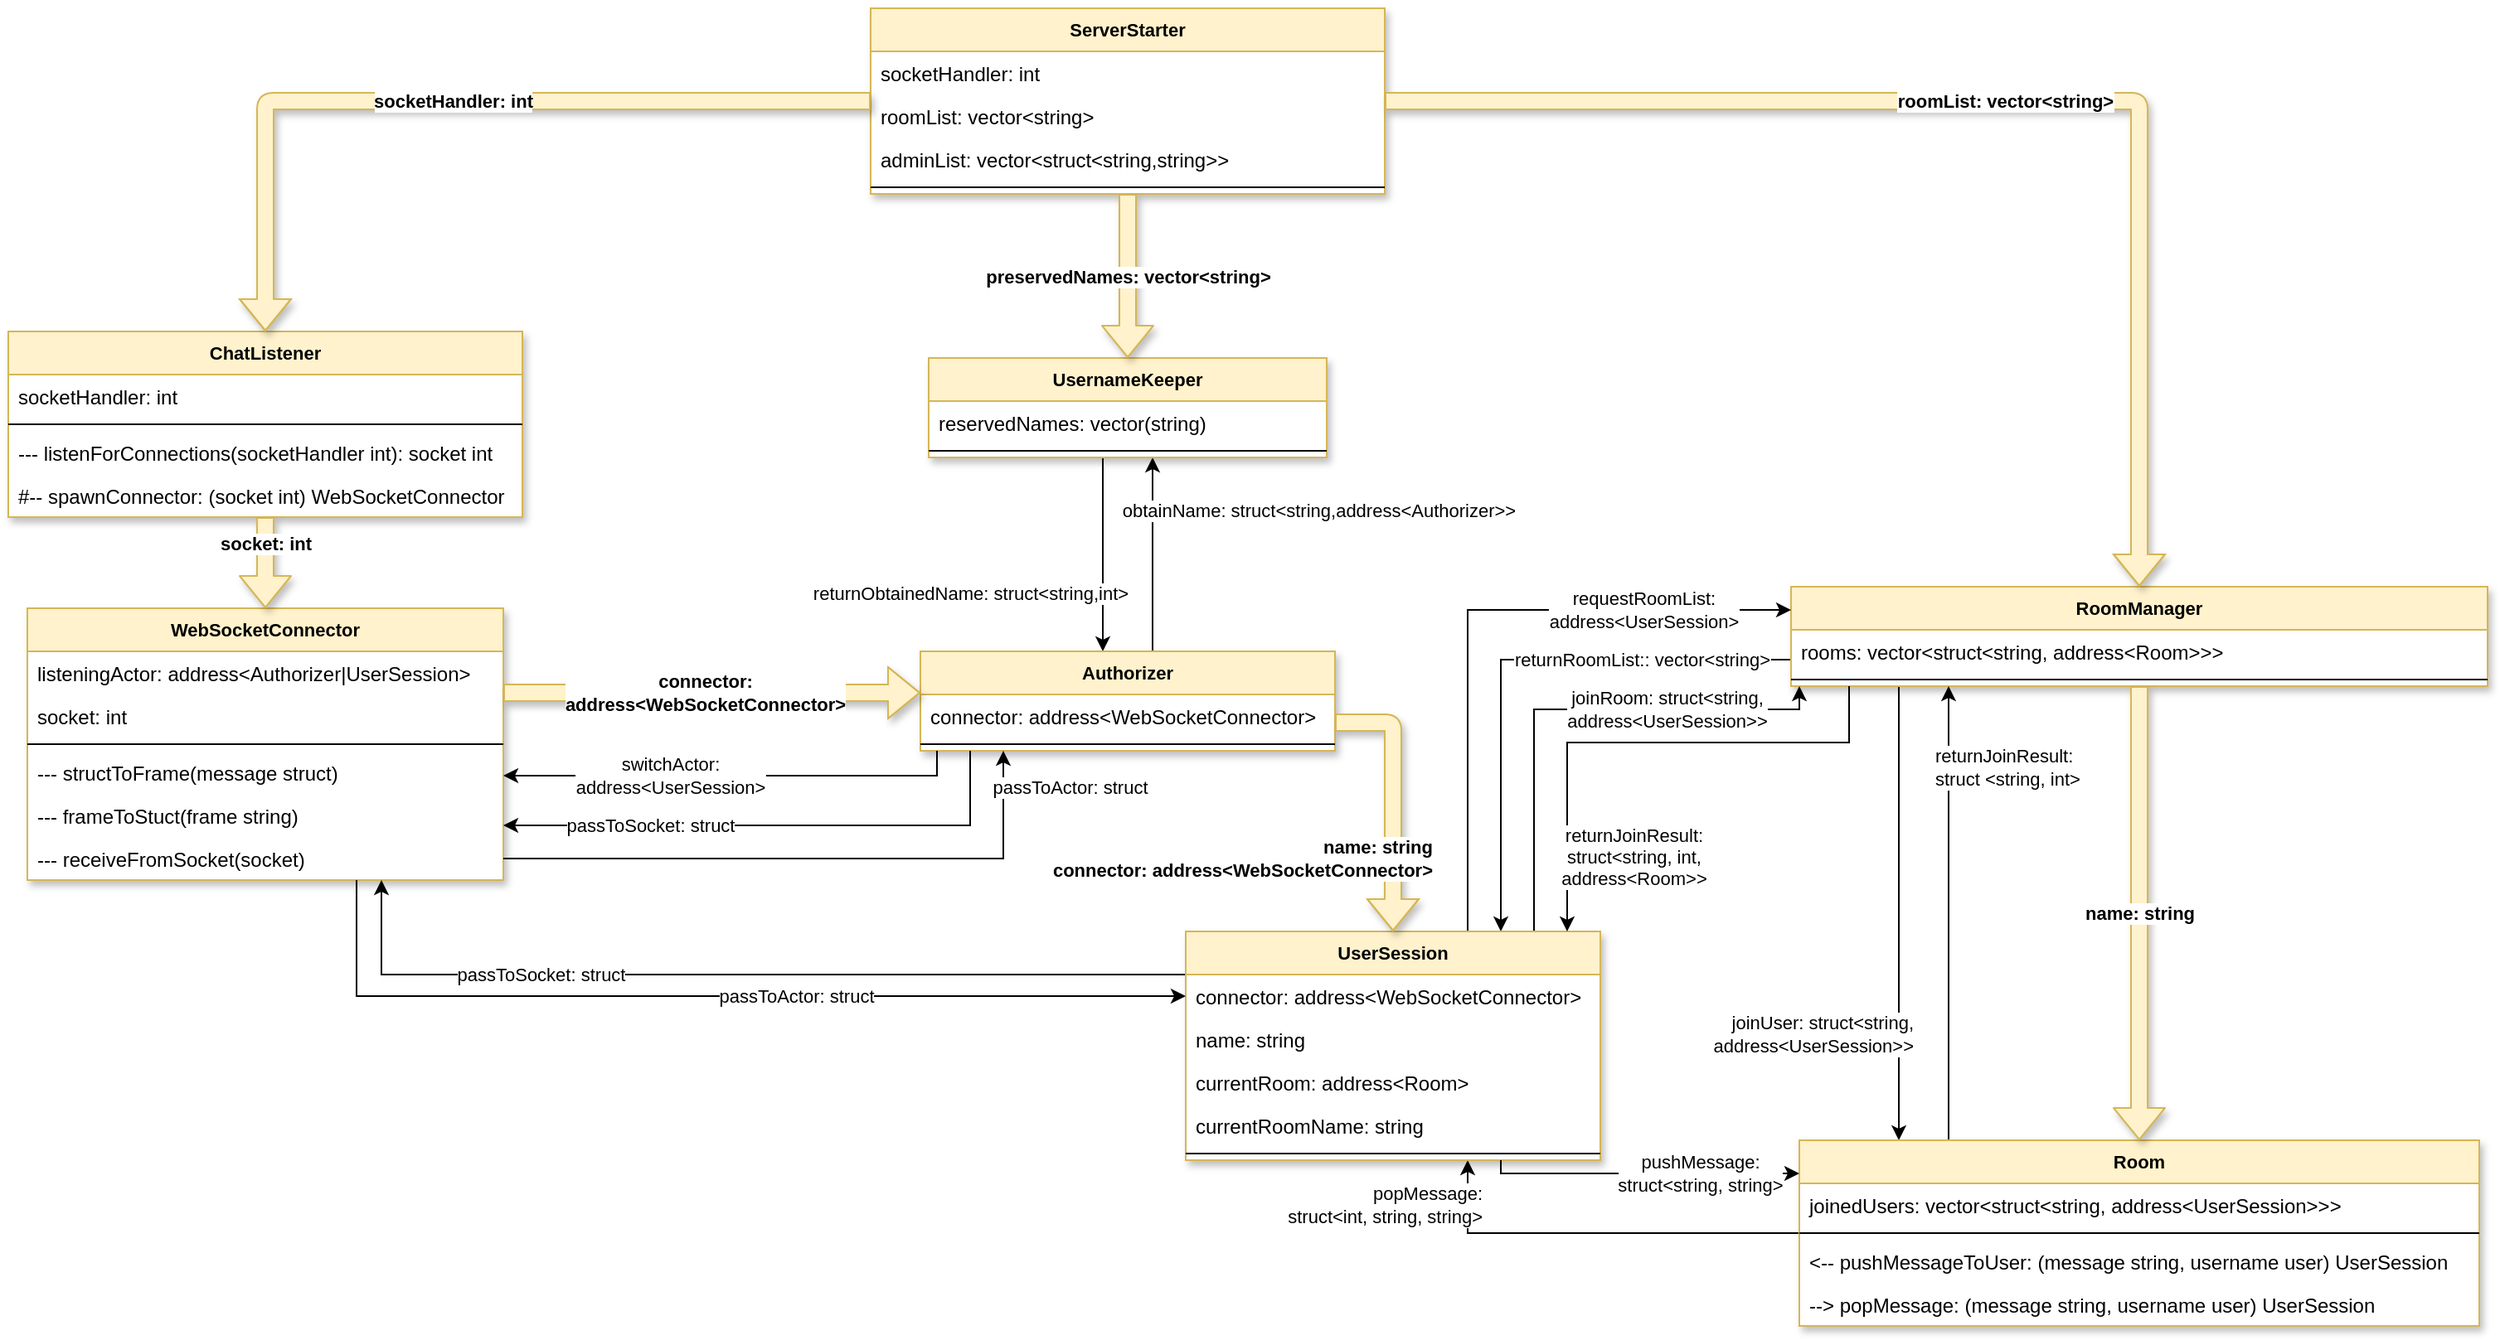 <mxfile version="10.4.1" type="device"><diagram id="e17fe88d-9c08-3a24-ee42-f33018ac5349" name="Page-2"><mxGraphModel dx="1651" dy="506" grid="1" gridSize="10" guides="1" tooltips="1" connect="1" arrows="1" fold="1" page="1" pageScale="1" pageWidth="827" pageHeight="1169" background="#ffffff" math="0" shadow="0"><root><mxCell id="0"/><mxCell id="1" parent="0"/><mxCell id="2" value="ChatListener" style="swimlane;fontStyle=1;align=center;verticalAlign=top;childLayout=stackLayout;horizontal=1;startSize=26;horizontalStack=0;resizeParent=1;resizeParentMax=0;resizeLast=0;collapsible=1;marginBottom=0;swimlaneFillColor=#ffffff;fontSize=11;shadow=1;fillColor=#fff2cc;strokeColor=#d6b656;" parent="1" vertex="1"><mxGeometry x="-70" y="222" width="310" height="112" as="geometry"/></mxCell><mxCell id="3" value="socketHandler: int" style="text;strokeColor=none;fillColor=none;align=left;verticalAlign=top;spacingLeft=4;spacingRight=4;overflow=hidden;rotatable=0;points=[[0,0.5],[1,0.5]];portConstraint=eastwest;" parent="2" vertex="1"><mxGeometry y="26" width="310" height="26" as="geometry"/></mxCell><mxCell id="4" value="" style="line;strokeWidth=1;fillColor=none;align=left;verticalAlign=middle;spacingTop=-1;spacingLeft=3;spacingRight=3;rotatable=0;labelPosition=right;points=[];portConstraint=eastwest;" parent="2" vertex="1"><mxGeometry y="52" width="310" height="8" as="geometry"/></mxCell><mxCell id="59" value="--- listenForConnections(socketHandler int): socket int" style="text;strokeColor=none;fillColor=none;align=left;verticalAlign=top;spacingLeft=4;spacingRight=4;overflow=hidden;rotatable=0;points=[[0,0.5],[1,0.5]];portConstraint=eastwest;" parent="2" vertex="1"><mxGeometry y="60" width="310" height="26" as="geometry"/></mxCell><mxCell id="5" value="#-- spawnConnector: (socket int) WebSocketConnector" style="text;strokeColor=none;fillColor=none;align=left;verticalAlign=top;spacingLeft=4;spacingRight=4;overflow=hidden;rotatable=0;points=[[0,0.5],[1,0.5]];portConstraint=eastwest;" parent="2" vertex="1"><mxGeometry y="86" width="310" height="26" as="geometry"/></mxCell><mxCell id="27" value="WebSocketConnector" style="swimlane;fontStyle=1;align=center;verticalAlign=top;childLayout=stackLayout;horizontal=1;startSize=26;horizontalStack=0;resizeParent=1;resizeParentMax=0;resizeLast=0;collapsible=1;marginBottom=0;swimlaneFillColor=#ffffff;fontSize=11;shadow=1;fillColor=#fff2cc;strokeColor=#d6b656;" parent="1" vertex="1"><mxGeometry x="-58.5" y="389" width="287" height="164" as="geometry"/></mxCell><mxCell id="28" value="listeningActor: address&lt;Authorizer|UserSession&gt;" style="text;strokeColor=none;fillColor=none;align=left;verticalAlign=top;spacingLeft=4;spacingRight=4;overflow=hidden;rotatable=0;points=[[0,0.5],[1,0.5]];portConstraint=eastwest;" parent="27" vertex="1"><mxGeometry y="26" width="287" height="26" as="geometry"/></mxCell><mxCell id="48" value="socket: int" style="text;strokeColor=none;fillColor=none;align=left;verticalAlign=top;spacingLeft=4;spacingRight=4;overflow=hidden;rotatable=0;points=[[0,0.5],[1,0.5]];portConstraint=eastwest;" parent="27" vertex="1"><mxGeometry y="52" width="287" height="26" as="geometry"/></mxCell><mxCell id="29" value="" style="line;strokeWidth=1;fillColor=none;align=left;verticalAlign=middle;spacingTop=-1;spacingLeft=3;spacingRight=3;rotatable=0;labelPosition=right;points=[];portConstraint=eastwest;" parent="27" vertex="1"><mxGeometry y="78" width="287" height="8" as="geometry"/></mxCell><mxCell id="51" value="--- structToFrame(message struct)" style="text;strokeColor=none;fillColor=none;align=left;verticalAlign=top;spacingLeft=4;spacingRight=4;overflow=hidden;rotatable=0;points=[[0,0.5],[1,0.5]];portConstraint=eastwest;" parent="27" vertex="1"><mxGeometry y="86" width="287" height="26" as="geometry"/></mxCell><mxCell id="52" value="--- frameToStuct(frame string)" style="text;strokeColor=none;fillColor=none;align=left;verticalAlign=top;spacingLeft=4;spacingRight=4;overflow=hidden;rotatable=0;points=[[0,0.5],[1,0.5]];portConstraint=eastwest;" parent="27" vertex="1"><mxGeometry y="112" width="287" height="26" as="geometry"/></mxCell><mxCell id="49" value="--- receiveFromSocket(socket)&#10;" style="text;strokeColor=none;fillColor=none;align=left;verticalAlign=top;spacingLeft=4;spacingRight=4;overflow=hidden;rotatable=0;points=[[0,0.5],[1,0.5]];portConstraint=eastwest;" parent="27" vertex="1"><mxGeometry y="138" width="287" height="26" as="geometry"/></mxCell><mxCell id="J-t5DaQAHa5lN1HI0Ne4-85" value="obtainName: struct&amp;lt;string,address&amp;lt;Authorizer&amp;gt;&amp;gt;" style="edgeStyle=orthogonalEdgeStyle;rounded=0;orthogonalLoop=1;jettySize=auto;html=1;" parent="1" source="31" target="35" edge="1"><mxGeometry x="0.453" y="-100" relative="1" as="geometry"><Array as="points"><mxPoint x="620" y="360"/><mxPoint x="620" y="360"/></Array><mxPoint as="offset"/></mxGeometry></mxCell><mxCell id="J-t5DaQAHa5lN1HI0Ne4-86" value="returnObtainedName: struct&amp;lt;string,int&amp;gt;" style="edgeStyle=orthogonalEdgeStyle;rounded=0;orthogonalLoop=1;jettySize=auto;html=1;" parent="1" source="35" target="31" edge="1"><mxGeometry x="0.402" y="-80" relative="1" as="geometry"><mxPoint x="470" y="500" as="targetPoint"/><mxPoint x="570" y="360" as="sourcePoint"/><Array as="points"><mxPoint x="590" y="360"/><mxPoint x="590" y="360"/></Array><mxPoint as="offset"/></mxGeometry></mxCell><mxCell id="31" value="Authorizer" style="swimlane;fontStyle=1;align=center;verticalAlign=top;childLayout=stackLayout;horizontal=1;startSize=26;horizontalStack=0;resizeParent=1;resizeParentMax=0;resizeLast=0;collapsible=1;marginBottom=0;swimlaneFillColor=#ffffff;fontSize=11;shadow=1;fillColor=#fff2cc;strokeColor=#d6b656;" parent="1" vertex="1"><mxGeometry x="480" y="415" width="250" height="60" as="geometry"/></mxCell><mxCell id="32" value="connector: address&lt;WebSocketConnector&gt;" style="text;strokeColor=none;fillColor=none;align=left;verticalAlign=top;spacingLeft=4;spacingRight=4;overflow=hidden;rotatable=0;points=[[0,0.5],[1,0.5]];portConstraint=eastwest;" parent="31" vertex="1"><mxGeometry y="26" width="250" height="26" as="geometry"/></mxCell><mxCell id="33" value="" style="line;strokeWidth=1;fillColor=none;align=left;verticalAlign=middle;spacingTop=-1;spacingLeft=3;spacingRight=3;rotatable=0;labelPosition=right;points=[];portConstraint=eastwest;" parent="31" vertex="1"><mxGeometry y="52" width="250" height="8" as="geometry"/></mxCell><mxCell id="35" value="UsernameKeeper" style="swimlane;fontStyle=1;align=center;verticalAlign=top;childLayout=stackLayout;horizontal=1;startSize=26;horizontalStack=0;resizeParent=1;resizeParentMax=0;resizeLast=0;collapsible=1;marginBottom=0;swimlaneFillColor=#ffffff;fontSize=11;shadow=1;fillColor=#fff2cc;strokeColor=#d6b656;" parent="1" vertex="1"><mxGeometry x="485" y="238" width="240" height="60" as="geometry"/></mxCell><mxCell id="36" value="reservedNames: vector(string)" style="text;strokeColor=none;fillColor=none;align=left;verticalAlign=top;spacingLeft=4;spacingRight=4;overflow=hidden;rotatable=0;points=[[0,0.5],[1,0.5]];portConstraint=eastwest;" parent="35" vertex="1"><mxGeometry y="26" width="240" height="26" as="geometry"/></mxCell><mxCell id="37" value="" style="line;strokeWidth=1;fillColor=none;align=left;verticalAlign=middle;spacingTop=-1;spacingLeft=3;spacingRight=3;rotatable=0;labelPosition=right;points=[];portConstraint=eastwest;" parent="35" vertex="1"><mxGeometry y="52" width="240" height="8" as="geometry"/></mxCell><mxCell id="J-t5DaQAHa5lN1HI0Ne4-122" value="&lt;span&gt;returnRoomList:: vector&amp;lt;string&amp;gt;&lt;/span&gt;" style="edgeStyle=orthogonalEdgeStyle;rounded=0;orthogonalLoop=1;jettySize=auto;html=1;" parent="1" source="39" target="J-t5DaQAHa5lN1HI0Ne4-89" edge="1"><mxGeometry x="-0.465" relative="1" as="geometry"><Array as="points"><mxPoint x="830" y="420"/></Array><mxPoint as="offset"/></mxGeometry></mxCell><mxCell id="J-t5DaQAHa5lN1HI0Ne4-128" value="joinUser: struct&amp;lt;string, &lt;br&gt;address&amp;lt;UserSession&amp;gt;&amp;gt;" style="edgeStyle=orthogonalEdgeStyle;rounded=0;orthogonalLoop=1;jettySize=auto;html=1;shadow=0;align=right;" parent="1" source="39" target="43" edge="1"><mxGeometry x="0.529" y="10" relative="1" as="geometry"><Array as="points"><mxPoint x="1070" y="610"/><mxPoint x="1070" y="610"/></Array><mxPoint as="offset"/></mxGeometry></mxCell><mxCell id="39" value="RoomManager" style="swimlane;fontStyle=1;align=center;verticalAlign=top;childLayout=stackLayout;horizontal=1;startSize=26;horizontalStack=0;resizeParent=1;resizeParentMax=0;resizeLast=0;collapsible=1;marginBottom=0;swimlaneFillColor=#ffffff;fontSize=11;shadow=1;fillColor=#fff2cc;strokeColor=#d6b656;" parent="1" vertex="1"><mxGeometry x="1005" y="376" width="420" height="60" as="geometry"/></mxCell><mxCell id="40" value="rooms: vector&lt;struct&lt;string, address&lt;Room&gt;&gt;&gt;" style="text;strokeColor=none;fillColor=none;align=left;verticalAlign=top;spacingLeft=4;spacingRight=4;overflow=hidden;rotatable=0;points=[[0,0.5],[1,0.5]];portConstraint=eastwest;" parent="39" vertex="1"><mxGeometry y="26" width="420" height="26" as="geometry"/></mxCell><mxCell id="41" value="" style="line;strokeWidth=1;fillColor=none;align=left;verticalAlign=middle;spacingTop=-1;spacingLeft=3;spacingRight=3;rotatable=0;labelPosition=right;points=[];portConstraint=eastwest;" parent="39" vertex="1"><mxGeometry y="52" width="420" height="8" as="geometry"/></mxCell><mxCell id="J-t5DaQAHa5lN1HI0Ne4-125" value="popMessage:&lt;br&gt;&amp;nbsp;struct&amp;lt;int, string, string&amp;gt;" style="edgeStyle=orthogonalEdgeStyle;rounded=0;orthogonalLoop=1;jettySize=auto;html=1;align=right;" parent="1" source="43" target="J-t5DaQAHa5lN1HI0Ne4-89" edge="1"><mxGeometry x="0.782" y="-10" relative="1" as="geometry"><Array as="points"><mxPoint x="810" y="766"/></Array><mxPoint as="offset"/></mxGeometry></mxCell><mxCell id="J-t5DaQAHa5lN1HI0Ne4-129" value="returnJoinResult:&lt;br&gt;struct &amp;lt;string, int&amp;gt;" style="edgeStyle=orthogonalEdgeStyle;rounded=0;orthogonalLoop=1;jettySize=auto;html=1;shadow=0;align=left;" parent="1" source="43" target="39" edge="1"><mxGeometry x="0.647" y="10" relative="1" as="geometry"><Array as="points"><mxPoint x="1100" y="600"/><mxPoint x="1100" y="600"/></Array><mxPoint as="offset"/></mxGeometry></mxCell><mxCell id="43" value="Room" style="swimlane;fontStyle=1;align=center;verticalAlign=top;childLayout=stackLayout;horizontal=1;startSize=26;horizontalStack=0;resizeParent=1;resizeParentMax=0;resizeLast=0;collapsible=1;marginBottom=0;swimlaneFillColor=#ffffff;fontSize=11;shadow=1;fillColor=#fff2cc;strokeColor=#d6b656;" parent="1" vertex="1"><mxGeometry x="1010" y="710" width="410" height="112" as="geometry"/></mxCell><mxCell id="44" value="joinedUsers: vector&lt;struct&lt;string, address&lt;UserSession&gt;&gt;&gt;" style="text;strokeColor=none;fillColor=none;align=left;verticalAlign=top;spacingLeft=4;spacingRight=4;overflow=hidden;rotatable=0;points=[[0,0.5],[1,0.5]];portConstraint=eastwest;" parent="43" vertex="1"><mxGeometry y="26" width="410" height="26" as="geometry"/></mxCell><mxCell id="45" value="" style="line;strokeWidth=1;fillColor=none;align=left;verticalAlign=middle;spacingTop=-1;spacingLeft=3;spacingRight=3;rotatable=0;labelPosition=right;points=[];portConstraint=eastwest;" parent="43" vertex="1"><mxGeometry y="52" width="410" height="8" as="geometry"/></mxCell><mxCell id="46" value="&lt;-- pushMessageToUser: (message string, username user) UserSession" style="text;strokeColor=none;fillColor=none;align=left;verticalAlign=top;spacingLeft=4;spacingRight=4;overflow=hidden;rotatable=0;points=[[0,0.5],[1,0.5]];portConstraint=eastwest;" parent="43" vertex="1"><mxGeometry y="60" width="410" height="26" as="geometry"/></mxCell><mxCell id="65" value="--&gt; popMessage: (message string, username user) UserSession" style="text;strokeColor=none;fillColor=none;align=left;verticalAlign=top;spacingLeft=4;spacingRight=4;overflow=hidden;rotatable=0;points=[[0,0.5],[1,0.5]];portConstraint=eastwest;" parent="43" vertex="1"><mxGeometry y="86" width="410" height="26" as="geometry"/></mxCell><mxCell id="J-t5DaQAHa5lN1HI0Ne4-71" value="ServerStarter" style="swimlane;fontStyle=1;align=center;verticalAlign=top;childLayout=stackLayout;horizontal=1;startSize=26;horizontalStack=0;resizeParent=1;resizeParentMax=0;resizeLast=0;collapsible=1;marginBottom=0;swimlaneFillColor=#ffffff;fontSize=11;shadow=1;fillColor=#fff2cc;strokeColor=#d6b656;" parent="1" vertex="1"><mxGeometry x="450" y="27" width="310" height="112" as="geometry"/></mxCell><mxCell id="J-t5DaQAHa5lN1HI0Ne4-72" value="socketHandler: int" style="text;strokeColor=none;fillColor=none;align=left;verticalAlign=top;spacingLeft=4;spacingRight=4;overflow=hidden;rotatable=0;points=[[0,0.5],[1,0.5]];portConstraint=eastwest;" parent="J-t5DaQAHa5lN1HI0Ne4-71" vertex="1"><mxGeometry y="26" width="310" height="26" as="geometry"/></mxCell><mxCell id="J-t5DaQAHa5lN1HI0Ne4-78" value="roomList: vector&lt;string&gt;&#10;" style="text;strokeColor=none;fillColor=none;align=left;verticalAlign=top;spacingLeft=4;spacingRight=4;overflow=hidden;rotatable=0;points=[[0,0.5],[1,0.5]];portConstraint=eastwest;" parent="J-t5DaQAHa5lN1HI0Ne4-71" vertex="1"><mxGeometry y="52" width="310" height="26" as="geometry"/></mxCell><mxCell id="J-t5DaQAHa5lN1HI0Ne4-80" value="adminList: vector&lt;struct&lt;string,string&gt;&gt;&#10;" style="text;strokeColor=none;fillColor=none;align=left;verticalAlign=top;spacingLeft=4;spacingRight=4;overflow=hidden;rotatable=0;points=[[0,0.5],[1,0.5]];portConstraint=eastwest;" parent="J-t5DaQAHa5lN1HI0Ne4-71" vertex="1"><mxGeometry y="78" width="310" height="26" as="geometry"/></mxCell><mxCell id="J-t5DaQAHa5lN1HI0Ne4-73" value="" style="line;strokeWidth=1;fillColor=none;align=left;verticalAlign=middle;spacingTop=-1;spacingLeft=3;spacingRight=3;rotatable=0;labelPosition=right;points=[];portConstraint=eastwest;" parent="J-t5DaQAHa5lN1HI0Ne4-71" vertex="1"><mxGeometry y="104" width="310" height="8" as="geometry"/></mxCell><mxCell id="J-t5DaQAHa5lN1HI0Ne4-76" value="socketHandler: int&lt;br&gt;" style="shape=flexArrow;endArrow=classic;html=1;edgeStyle=orthogonalEdgeStyle;fillColor=#fff2cc;strokeColor=#d6b656;shadow=1;fontStyle=1" parent="1" source="J-t5DaQAHa5lN1HI0Ne4-71" target="2" edge="1"><mxGeometry width="50" height="50" relative="1" as="geometry"><mxPoint x="200" y="80" as="sourcePoint"/><mxPoint x="250" y="30" as="targetPoint"/></mxGeometry></mxCell><mxCell id="J-t5DaQAHa5lN1HI0Ne4-77" value="roomList: vector&amp;lt;string&amp;gt;" style="shape=flexArrow;endArrow=classic;html=1;edgeStyle=orthogonalEdgeStyle;shadow=1;fillColor=#fff2cc;strokeColor=#d6b656;fontStyle=1" parent="1" source="J-t5DaQAHa5lN1HI0Ne4-71" target="39" edge="1"><mxGeometry width="50" height="50" relative="1" as="geometry"><mxPoint x="900" y="90" as="sourcePoint"/><mxPoint x="950" y="40" as="targetPoint"/></mxGeometry></mxCell><mxCell id="J-t5DaQAHa5lN1HI0Ne4-79" value="&lt;b&gt;name: string&lt;/b&gt;" style="shape=flexArrow;endArrow=classic;html=1;fillColor=#fff2cc;strokeColor=#d6b656;shadow=1;" parent="1" source="39" target="43" edge="1"><mxGeometry width="50" height="50" relative="1" as="geometry"><mxPoint x="1420" y="573" as="sourcePoint"/><mxPoint x="1410" y="753" as="targetPoint"/><Array as="points"/></mxGeometry></mxCell><mxCell id="J-t5DaQAHa5lN1HI0Ne4-82" value="preservedNames: vector&amp;lt;string&amp;gt;" style="shape=flexArrow;endArrow=classic;html=1;fillColor=#fff2cc;strokeColor=#d6b656;shadow=1;fontStyle=1" parent="1" source="J-t5DaQAHa5lN1HI0Ne4-71" target="35" edge="1"><mxGeometry width="50" height="50" relative="1" as="geometry"><mxPoint x="400" y="220" as="sourcePoint"/><mxPoint x="450" y="170" as="targetPoint"/></mxGeometry></mxCell><mxCell id="J-t5DaQAHa5lN1HI0Ne4-83" value="socket: int" style="shape=flexArrow;endArrow=classic;html=1;edgeStyle=orthogonalEdgeStyle;fillColor=#fff2cc;strokeColor=#d6b656;shadow=1;fontStyle=1" parent="1" source="2" target="27" edge="1"><mxGeometry x="-0.418" width="50" height="50" relative="1" as="geometry"><mxPoint x="118.5" y="410" as="sourcePoint"/><mxPoint x="168.5" y="360" as="targetPoint"/><mxPoint as="offset"/></mxGeometry></mxCell><mxCell id="J-t5DaQAHa5lN1HI0Ne4-84" value="connector:&lt;br&gt;address&amp;lt;WebSocketConnector&amp;gt;&lt;br&gt;" style="shape=flexArrow;endArrow=classic;html=1;edgeStyle=orthogonalEdgeStyle;fillColor=#fff2cc;strokeColor=#d6b656;shadow=1;fontStyle=1" parent="1" source="27" target="31" edge="1"><mxGeometry x="0.841" y="-110" width="50" height="50" relative="1" as="geometry"><mxPoint x="625" y="275" as="sourcePoint"/><mxPoint x="675" y="225" as="targetPoint"/><Array as="points"><mxPoint x="460" y="440"/><mxPoint x="460" y="440"/></Array><mxPoint x="-110" y="-110" as="offset"/></mxGeometry></mxCell><mxCell id="J-t5DaQAHa5lN1HI0Ne4-87" value="&lt;span&gt;switchActor: &lt;br&gt;address&amp;lt;UserSession&amp;gt;&lt;/span&gt;" style="edgeStyle=orthogonalEdgeStyle;rounded=0;orthogonalLoop=1;jettySize=auto;html=1;" parent="1" source="31" target="27" edge="1"><mxGeometry x="0.272" relative="1" as="geometry"><mxPoint x="520" y="560" as="sourcePoint"/><mxPoint x="405" y="519" as="targetPoint"/><Array as="points"><mxPoint x="490" y="490"/></Array><mxPoint as="offset"/></mxGeometry></mxCell><mxCell id="J-t5DaQAHa5lN1HI0Ne4-88" value="&lt;span&gt;passToActor: struct&lt;/span&gt;" style="edgeStyle=orthogonalEdgeStyle;rounded=0;orthogonalLoop=1;jettySize=auto;html=1;" parent="1" source="27" target="31" edge="1"><mxGeometry x="0.888" y="-40" relative="1" as="geometry"><mxPoint x="410" y="488" as="sourcePoint"/><mxPoint x="650" y="540" as="targetPoint"/><Array as="points"><mxPoint x="530" y="540"/></Array><mxPoint y="1" as="offset"/></mxGeometry></mxCell><mxCell id="J-t5DaQAHa5lN1HI0Ne4-98" value="passToSocket: struct" style="edgeStyle=orthogonalEdgeStyle;rounded=0;orthogonalLoop=1;jettySize=auto;html=1;exitX=0;exitY=0;exitDx=0;exitDy=0;exitPerimeter=0;" parent="1" source="J-t5DaQAHa5lN1HI0Ne4-90" target="27" edge="1"><mxGeometry x="0.438" relative="1" as="geometry"><Array as="points"><mxPoint x="155" y="610"/></Array><mxPoint as="offset"/></mxGeometry></mxCell><mxCell id="J-t5DaQAHa5lN1HI0Ne4-121" value="&lt;span&gt;requestRoomList: &lt;br&gt;address&amp;lt;UserSession&amp;gt;&lt;/span&gt;" style="edgeStyle=orthogonalEdgeStyle;rounded=0;orthogonalLoop=1;jettySize=auto;html=1;" parent="1" source="J-t5DaQAHa5lN1HI0Ne4-89" target="39" edge="1"><mxGeometry x="0.537" relative="1" as="geometry"><Array as="points"><mxPoint x="810" y="390"/></Array><mxPoint x="1" as="offset"/></mxGeometry></mxCell><mxCell id="J-t5DaQAHa5lN1HI0Ne4-124" value="joinRoom: struct&amp;lt;string, &lt;br&gt;address&amp;lt;UserSession&amp;gt;&amp;gt;" style="edgeStyle=orthogonalEdgeStyle;rounded=0;orthogonalLoop=1;jettySize=auto;html=1;" parent="1" source="J-t5DaQAHa5lN1HI0Ne4-89" target="39" edge="1"><mxGeometry x="0.387" relative="1" as="geometry"><Array as="points"><mxPoint x="850" y="450"/><mxPoint x="1010" y="450"/></Array><mxPoint as="offset"/></mxGeometry></mxCell><mxCell id="J-t5DaQAHa5lN1HI0Ne4-89" value="UserSession" style="swimlane;fontStyle=1;align=center;verticalAlign=top;childLayout=stackLayout;horizontal=1;startSize=26;horizontalStack=0;resizeParent=1;resizeParentMax=0;resizeLast=0;collapsible=1;marginBottom=0;swimlaneFillColor=#ffffff;fontSize=11;shadow=1;fillColor=#fff2cc;strokeColor=#d6b656;" parent="1" vertex="1"><mxGeometry x="640" y="584" width="250" height="138" as="geometry"/></mxCell><mxCell id="J-t5DaQAHa5lN1HI0Ne4-90" value="connector: address&lt;WebSocketConnector&gt;" style="text;strokeColor=none;fillColor=none;align=left;verticalAlign=top;spacingLeft=4;spacingRight=4;overflow=hidden;rotatable=0;points=[[0,0.5],[1,0.5]];portConstraint=eastwest;" parent="J-t5DaQAHa5lN1HI0Ne4-89" vertex="1"><mxGeometry y="26" width="250" height="26" as="geometry"/></mxCell><mxCell id="J-t5DaQAHa5lN1HI0Ne4-134" value="name: string" style="text;strokeColor=none;fillColor=none;align=left;verticalAlign=top;spacingLeft=4;spacingRight=4;overflow=hidden;rotatable=0;points=[[0,0.5],[1,0.5]];portConstraint=eastwest;" parent="J-t5DaQAHa5lN1HI0Ne4-89" vertex="1"><mxGeometry y="52" width="250" height="26" as="geometry"/></mxCell><mxCell id="J-t5DaQAHa5lN1HI0Ne4-135" value="currentRoom: address&lt;Room&gt;" style="text;strokeColor=none;fillColor=none;align=left;verticalAlign=top;spacingLeft=4;spacingRight=4;overflow=hidden;rotatable=0;points=[[0,0.5],[1,0.5]];portConstraint=eastwest;" parent="J-t5DaQAHa5lN1HI0Ne4-89" vertex="1"><mxGeometry y="78" width="250" height="26" as="geometry"/></mxCell><mxCell id="J-t5DaQAHa5lN1HI0Ne4-136" value="currentRoomName: string" style="text;strokeColor=none;fillColor=none;align=left;verticalAlign=top;spacingLeft=4;spacingRight=4;overflow=hidden;rotatable=0;points=[[0,0.5],[1,0.5]];portConstraint=eastwest;" parent="J-t5DaQAHa5lN1HI0Ne4-89" vertex="1"><mxGeometry y="104" width="250" height="26" as="geometry"/></mxCell><mxCell id="J-t5DaQAHa5lN1HI0Ne4-91" value="" style="line;strokeWidth=1;fillColor=none;align=left;verticalAlign=middle;spacingTop=-1;spacingLeft=3;spacingRight=3;rotatable=0;labelPosition=right;points=[];portConstraint=eastwest;" parent="J-t5DaQAHa5lN1HI0Ne4-89" vertex="1"><mxGeometry y="130" width="250" height="8" as="geometry"/></mxCell><mxCell id="J-t5DaQAHa5lN1HI0Ne4-97" value="&lt;b&gt;name: string&lt;br&gt;connector: address&amp;lt;WebSocketConnector&amp;gt;&lt;br&gt;&lt;/b&gt;" style="shape=flexArrow;endArrow=classic;html=1;edgeStyle=orthogonalEdgeStyle;entryX=0.5;entryY=0;entryDx=0;entryDy=0;fillColor=#fff2cc;strokeColor=#d6b656;shadow=1;align=right;" parent="1" source="31" target="J-t5DaQAHa5lN1HI0Ne4-89" edge="1"><mxGeometry x="0.453" y="25" width="50" height="50" relative="1" as="geometry"><mxPoint x="505" y="658" as="sourcePoint"/><mxPoint x="555" y="608" as="targetPoint"/><Array as="points"><mxPoint x="765" y="458"/></Array><mxPoint as="offset"/></mxGeometry></mxCell><mxCell id="J-t5DaQAHa5lN1HI0Ne4-99" value="passToActor: struct" style="edgeStyle=orthogonalEdgeStyle;rounded=0;orthogonalLoop=1;jettySize=auto;html=1;entryX=0;entryY=0.5;entryDx=0;entryDy=0;" parent="1" source="27" target="J-t5DaQAHa5lN1HI0Ne4-90" edge="1"><mxGeometry x="0.174" relative="1" as="geometry"><mxPoint x="85" y="778" as="targetPoint"/><Array as="points"><mxPoint x="140" y="623"/></Array><mxPoint as="offset"/></mxGeometry></mxCell><mxCell id="J-t5DaQAHa5lN1HI0Ne4-107" value="passToSocket: struct" style="endArrow=classic;html=1;rounded=0;edgeStyle=orthogonalEdgeStyle;" parent="1" source="31" target="27" edge="1"><mxGeometry x="0.458" width="50" height="50" relative="1" as="geometry"><mxPoint x="660" y="469" as="sourcePoint"/><mxPoint x="230" y="514" as="targetPoint"/><Array as="points"><mxPoint x="510" y="520"/></Array><mxPoint as="offset"/></mxGeometry></mxCell><mxCell id="J-t5DaQAHa5lN1HI0Ne4-120" value="pushMessage: &lt;br&gt;struct&amp;lt;string, string&amp;gt;" style="edgeStyle=orthogonalEdgeStyle;rounded=0;orthogonalLoop=1;jettySize=auto;html=1;" parent="1" source="J-t5DaQAHa5lN1HI0Ne4-89" target="43" edge="1"><mxGeometry x="0.362" relative="1" as="geometry"><Array as="points"><mxPoint x="830" y="730"/></Array><mxPoint as="offset"/></mxGeometry></mxCell><mxCell id="J-t5DaQAHa5lN1HI0Ne4-123" value="returnJoinResult: &lt;br&gt;struct&amp;lt;string, int, &lt;br&gt;address&amp;lt;Room&amp;gt;&amp;gt;" style="edgeStyle=orthogonalEdgeStyle;rounded=0;orthogonalLoop=1;jettySize=auto;html=1;" parent="1" source="39" target="J-t5DaQAHa5lN1HI0Ne4-89" edge="1"><mxGeometry x="0.714" y="40" relative="1" as="geometry"><Array as="points"><mxPoint x="1040" y="470"/><mxPoint x="870" y="470"/></Array><mxPoint as="offset"/></mxGeometry></mxCell></root></mxGraphModel></diagram><diagram id="-4q33AZpSYUvsh03rIoX" name="Diagram aktorów"><mxGraphModel dx="824" dy="506" grid="1" gridSize="10" guides="1" tooltips="1" connect="1" arrows="1" fold="1" page="1" pageScale="1" pageWidth="1169" pageHeight="827" math="0" shadow="0"><root><mxCell id="lCe7GPbup67SM7kIv6ct-0"/><mxCell id="lCe7GPbup67SM7kIv6ct-1" parent="lCe7GPbup67SM7kIv6ct-0"/><mxCell id="lCe7GPbup67SM7kIv6ct-49" value="" style="edgeStyle=orthogonalEdgeStyle;rounded=0;orthogonalLoop=1;jettySize=auto;html=1;fillColor=#fad7ac;strokeColor=#b46504;endArrow=block;endFill=0;endSize=15;" parent="lCe7GPbup67SM7kIv6ct-1" source="lCe7GPbup67SM7kIv6ct-19" target="lCe7GPbup67SM7kIv6ct-3" edge="1"><mxGeometry x="0.256" relative="1" as="geometry"><Array as="points"><mxPoint x="410" y="150"/><mxPoint x="410" y="150"/></Array><mxPoint as="offset"/></mxGeometry></mxCell><mxCell id="yTsCRTbgX7SlOrdhxa2r-88" style="edgeStyle=orthogonalEdgeStyle;rounded=0;orthogonalLoop=1;jettySize=auto;html=1;endArrow=classic;endFill=1;endSize=6;fontSize=11;" parent="lCe7GPbup67SM7kIv6ct-1" source="lCe7GPbup67SM7kIv6ct-3" target="lCe7GPbup67SM7kIv6ct-39" edge="1"><mxGeometry relative="1" as="geometry"><Array as="points"><mxPoint x="906" y="80"/></Array></mxGeometry></mxCell><mxCell id="yTsCRTbgX7SlOrdhxa2r-90" style="edgeStyle=orthogonalEdgeStyle;rounded=0;orthogonalLoop=1;jettySize=auto;html=1;endArrow=classic;endFill=1;endSize=6;fontSize=11;" parent="lCe7GPbup67SM7kIv6ct-1" source="lCe7GPbup67SM7kIv6ct-3" target="lCe7GPbup67SM7kIv6ct-7" edge="1"><mxGeometry relative="1" as="geometry"><Array as="points"><mxPoint x="146" y="92"/></Array></mxGeometry></mxCell><mxCell id="yTsCRTbgX7SlOrdhxa2r-111" style="edgeStyle=orthogonalEdgeStyle;rounded=0;orthogonalLoop=1;jettySize=auto;html=1;endArrow=classic;endFill=1;endSize=6;fontSize=11;" parent="lCe7GPbup67SM7kIv6ct-1" source="lCe7GPbup67SM7kIv6ct-3" target="lCe7GPbup67SM7kIv6ct-19" edge="1"><mxGeometry relative="1" as="geometry"><Array as="points"><mxPoint x="450" y="130"/><mxPoint x="450" y="130"/></Array></mxGeometry></mxCell><mxCell id="lCe7GPbup67SM7kIv6ct-3" value="Architect" style="swimlane;fontStyle=1;align=center;verticalAlign=top;childLayout=stackLayout;horizontal=1;startSize=26;horizontalStack=0;resizeParent=1;resizeParentMax=0;resizeLast=0;collapsible=1;marginBottom=0;fillColor=#fad7ac;strokeColor=#b46504;" parent="lCe7GPbup67SM7kIv6ct-1" vertex="1"><mxGeometry x="330" y="24" width="160" height="86" as="geometry"/></mxCell><mxCell id="lCe7GPbup67SM7kIv6ct-4" value="+ field: type" style="text;strokeColor=none;fillColor=none;align=left;verticalAlign=top;spacingLeft=4;spacingRight=4;overflow=hidden;rotatable=0;points=[[0,0.5],[1,0.5]];portConstraint=eastwest;" parent="lCe7GPbup67SM7kIv6ct-3" vertex="1"><mxGeometry y="26" width="160" height="26" as="geometry"/></mxCell><mxCell id="lCe7GPbup67SM7kIv6ct-5" value="" style="line;strokeWidth=1;fillColor=none;align=left;verticalAlign=middle;spacingTop=-1;spacingLeft=3;spacingRight=3;rotatable=0;labelPosition=right;points=[];portConstraint=eastwest;" parent="lCe7GPbup67SM7kIv6ct-3" vertex="1"><mxGeometry y="52" width="160" height="8" as="geometry"/></mxCell><mxCell id="lCe7GPbup67SM7kIv6ct-6" value="+ method(type): type" style="text;strokeColor=none;fillColor=none;align=left;verticalAlign=top;spacingLeft=4;spacingRight=4;overflow=hidden;rotatable=0;points=[[0,0.5],[1,0.5]];portConstraint=eastwest;" parent="lCe7GPbup67SM7kIv6ct-3" vertex="1"><mxGeometry y="60" width="160" height="26" as="geometry"/></mxCell><mxCell id="lCe7GPbup67SM7kIv6ct-61" value="" style="edgeStyle=orthogonalEdgeStyle;rounded=0;orthogonalLoop=1;jettySize=auto;html=1;fillColor=#fad7ac;strokeColor=#b46504;endArrow=block;endFill=0;endSize=15;" parent="lCe7GPbup67SM7kIv6ct-1" source="lCe7GPbup67SM7kIv6ct-43" target="lCe7GPbup67SM7kIv6ct-7" edge="1"><mxGeometry relative="1" as="geometry"/></mxCell><mxCell id="yTsCRTbgX7SlOrdhxa2r-91" style="edgeStyle=orthogonalEdgeStyle;rounded=0;orthogonalLoop=1;jettySize=auto;html=1;endArrow=classic;endFill=1;endSize=6;fontSize=11;" parent="lCe7GPbup67SM7kIv6ct-1" source="lCe7GPbup67SM7kIv6ct-7" target="lCe7GPbup67SM7kIv6ct-3" edge="1"><mxGeometry relative="1" as="geometry"><Array as="points"><mxPoint x="166" y="102"/></Array></mxGeometry></mxCell><mxCell id="lCe7GPbup67SM7kIv6ct-7" value="WSListener&#10;" style="swimlane;fontStyle=1;align=center;verticalAlign=top;childLayout=stackLayout;horizontal=1;startSize=26;horizontalStack=0;resizeParent=1;resizeParentMax=0;resizeLast=0;collapsible=1;marginBottom=0;fillColor=#fad7ac;strokeColor=#b46504;" parent="lCe7GPbup67SM7kIv6ct-1" vertex="1"><mxGeometry x="16" y="149" width="160" height="52" as="geometry"/></mxCell><mxCell id="lCe7GPbup67SM7kIv6ct-8" value="- socketListener: int" style="text;strokeColor=none;fillColor=none;align=left;verticalAlign=top;spacingLeft=4;spacingRight=4;overflow=hidden;rotatable=0;points=[[0,0.5],[1,0.5]];portConstraint=eastwest;" parent="lCe7GPbup67SM7kIv6ct-7" vertex="1"><mxGeometry y="26" width="160" height="26" as="geometry"/></mxCell><mxCell id="zC7OJLFuYc93YjB0IYk4-8" style="edgeStyle=orthogonalEdgeStyle;rounded=0;orthogonalLoop=1;jettySize=auto;html=1;" parent="lCe7GPbup67SM7kIv6ct-1" source="lCe7GPbup67SM7kIv6ct-11" target="lCe7GPbup67SM7kIv6ct-23" edge="1"><mxGeometry relative="1" as="geometry"><Array as="points"><mxPoint x="236" y="568"/><mxPoint x="236" y="568"/></Array></mxGeometry></mxCell><mxCell id="zC7OJLFuYc93YjB0IYk4-13" style="edgeStyle=orthogonalEdgeStyle;rounded=0;orthogonalLoop=1;jettySize=auto;html=1;" parent="lCe7GPbup67SM7kIv6ct-1" source="lCe7GPbup67SM7kIv6ct-11" target="lCe7GPbup67SM7kIv6ct-15" edge="1"><mxGeometry relative="1" as="geometry"><Array as="points"><mxPoint x="216" y="545"/><mxPoint x="216" y="407"/></Array></mxGeometry></mxCell><mxCell id="yTsCRTbgX7SlOrdhxa2r-124" style="edgeStyle=orthogonalEdgeStyle;rounded=0;orthogonalLoop=1;jettySize=auto;html=1;endArrow=classic;endFill=1;endSize=6;strokeWidth=1;fontSize=11;" parent="lCe7GPbup67SM7kIv6ct-1" source="lCe7GPbup67SM7kIv6ct-11" target="yTsCRTbgX7SlOrdhxa2r-119" edge="1"><mxGeometry relative="1" as="geometry"><Array as="points"><mxPoint x="90" y="783"/></Array></mxGeometry></mxCell><mxCell id="lCe7GPbup67SM7kIv6ct-11" value="WSConnector" style="swimlane;fontStyle=1;align=center;verticalAlign=top;childLayout=stackLayout;horizontal=1;startSize=26;horizontalStack=0;resizeParent=1;resizeParentMax=0;resizeLast=0;collapsible=1;marginBottom=0;fillColor=#fad7ac;strokeColor=#b46504;" parent="lCe7GPbup67SM7kIv6ct-1" vertex="1"><mxGeometry x="15.5" y="515" width="160" height="104" as="geometry"/></mxCell><mxCell id="lCe7GPbup67SM7kIv6ct-12" value="- wsSocket: int" style="text;strokeColor=none;fillColor=none;align=left;verticalAlign=top;spacingLeft=4;spacingRight=4;overflow=hidden;rotatable=0;points=[[0,0.5],[1,0.5]];portConstraint=eastwest;" parent="lCe7GPbup67SM7kIv6ct-11" vertex="1"><mxGeometry y="26" width="160" height="26" as="geometry"/></mxCell><mxCell id="bITb0PhmwOiHind0H2VP-0" value="- mainController: addr" style="text;strokeColor=none;fillColor=none;align=left;verticalAlign=top;spacingLeft=4;spacingRight=4;overflow=hidden;rotatable=0;points=[[0,0.5],[1,0.5]];portConstraint=eastwest;" parent="lCe7GPbup67SM7kIv6ct-11" vertex="1"><mxGeometry y="52" width="160" height="26" as="geometry"/></mxCell><mxCell id="bITb0PhmwOiHind0H2VP-1" value="- messageRouter: addr" style="text;strokeColor=none;fillColor=none;align=left;verticalAlign=top;spacingLeft=4;spacingRight=4;overflow=hidden;rotatable=0;points=[[0,0.5],[1,0.5]];portConstraint=eastwest;" parent="lCe7GPbup67SM7kIv6ct-11" vertex="1"><mxGeometry y="78" width="160" height="26" as="geometry"/></mxCell><mxCell id="lCe7GPbup67SM7kIv6ct-64" value="" style="edgeStyle=orthogonalEdgeStyle;rounded=0;orthogonalLoop=1;jettySize=auto;html=1;fillColor=#fad7ac;strokeColor=#b46504;endArrow=block;endFill=0;endSize=15;" parent="lCe7GPbup67SM7kIv6ct-1" source="lCe7GPbup67SM7kIv6ct-23" target="lCe7GPbup67SM7kIv6ct-15" edge="1"><mxGeometry relative="1" as="geometry"/></mxCell><mxCell id="32JsnNVmiEjl3FpP7bEp-1" style="edgeStyle=orthogonalEdgeStyle;rounded=0;orthogonalLoop=1;jettySize=auto;html=1;" parent="lCe7GPbup67SM7kIv6ct-1" source="lCe7GPbup67SM7kIv6ct-15" target="lCe7GPbup67SM7kIv6ct-19" edge="1"><mxGeometry relative="1" as="geometry"><Array as="points"><mxPoint x="406" y="352"/><mxPoint x="406" y="352"/></Array></mxGeometry></mxCell><mxCell id="lCe7GPbup67SM7kIv6ct-15" value="Authorizer" style="swimlane;fontStyle=1;align=center;verticalAlign=top;childLayout=stackLayout;horizontal=1;startSize=26;horizontalStack=0;resizeParent=1;resizeParentMax=0;resizeLast=0;collapsible=1;marginBottom=0;fillColor=#fad7ac;strokeColor=#b46504;" parent="lCe7GPbup67SM7kIv6ct-1" vertex="1"><mxGeometry x="271" y="365" width="160" height="78" as="geometry"/></mxCell><mxCell id="lCe7GPbup67SM7kIv6ct-16" value="- requestedName: string" style="text;strokeColor=none;fillColor=none;align=left;verticalAlign=top;spacingLeft=4;spacingRight=4;overflow=hidden;rotatable=0;points=[[0,0.5],[1,0.5]];portConstraint=eastwest;" parent="lCe7GPbup67SM7kIv6ct-15" vertex="1"><mxGeometry y="26" width="160" height="26" as="geometry"/></mxCell><mxCell id="GQ5fbHgK7TWswPO-XUaG-2" value="- wsAddr" style="text;strokeColor=none;fillColor=none;align=left;verticalAlign=top;spacingLeft=4;spacingRight=4;overflow=hidden;rotatable=0;points=[[0,0.5],[1,0.5]];portConstraint=eastwest;" parent="lCe7GPbup67SM7kIv6ct-15" vertex="1"><mxGeometry y="52" width="160" height="26" as="geometry"/></mxCell><mxCell id="zC7OJLFuYc93YjB0IYk4-12" style="edgeStyle=orthogonalEdgeStyle;rounded=0;orthogonalLoop=1;jettySize=auto;html=1;" parent="lCe7GPbup67SM7kIv6ct-1" source="lCe7GPbup67SM7kIv6ct-19" target="lCe7GPbup67SM7kIv6ct-15" edge="1"><mxGeometry relative="1" as="geometry"><Array as="points"><mxPoint x="426" y="322"/><mxPoint x="426" y="322"/></Array></mxGeometry></mxCell><mxCell id="zC7OJLFuYc93YjB0IYk4-21" style="edgeStyle=orthogonalEdgeStyle;rounded=0;orthogonalLoop=1;jettySize=auto;html=1;" parent="lCe7GPbup67SM7kIv6ct-1" source="lCe7GPbup67SM7kIv6ct-19" target="lCe7GPbup67SM7kIv6ct-23" edge="1"><mxGeometry relative="1" as="geometry"><Array as="points"><mxPoint x="476" y="560"/></Array></mxGeometry></mxCell><mxCell id="yTsCRTbgX7SlOrdhxa2r-112" style="edgeStyle=orthogonalEdgeStyle;rounded=0;orthogonalLoop=1;jettySize=auto;html=1;endArrow=classic;endFill=1;endSize=6;fontSize=11;strokeWidth=1;" parent="lCe7GPbup67SM7kIv6ct-1" source="lCe7GPbup67SM7kIv6ct-19" target="lCe7GPbup67SM7kIv6ct-3" edge="1"><mxGeometry relative="1" as="geometry"><Array as="points"><mxPoint x="430" y="150"/><mxPoint x="430" y="150"/></Array></mxGeometry></mxCell><mxCell id="lCe7GPbup67SM7kIv6ct-19" value="UsernameLessor" style="swimlane;fontStyle=1;align=center;verticalAlign=top;childLayout=stackLayout;horizontal=1;startSize=26;horizontalStack=0;resizeParent=1;resizeParentMax=0;resizeLast=0;collapsible=1;marginBottom=0;fillColor=#fad7ac;strokeColor=#b46504;" parent="lCe7GPbup67SM7kIv6ct-1" vertex="1"><mxGeometry x="212.5" y="179" width="360" height="78" as="geometry"/></mxCell><mxCell id="lCe7GPbup67SM7kIv6ct-20" value="- takenUsernames: vector&lt;struct&lt;name: string, address: addr&gt;&gt;&#10;" style="text;strokeColor=none;fillColor=none;align=left;verticalAlign=top;spacingLeft=4;spacingRight=4;overflow=hidden;rotatable=0;points=[[0,0.5],[1,0.5]];portConstraint=eastwest;" parent="lCe7GPbup67SM7kIv6ct-19" vertex="1"><mxGeometry y="26" width="360" height="26" as="geometry"/></mxCell><mxCell id="bITb0PhmwOiHind0H2VP-43" value="- adminAccounts: vector&lt;struct&lt;name: string, password: string&gt;&gt;&#10;" style="text;strokeColor=none;fillColor=none;align=left;verticalAlign=top;spacingLeft=4;spacingRight=4;overflow=hidden;rotatable=0;points=[[0,0.5],[1,0.5]];portConstraint=eastwest;" parent="lCe7GPbup67SM7kIv6ct-19" vertex="1"><mxGeometry y="52" width="360" height="26" as="geometry"/></mxCell><mxCell id="32JsnNVmiEjl3FpP7bEp-2" style="edgeStyle=orthogonalEdgeStyle;rounded=0;orthogonalLoop=1;jettySize=auto;html=1;" parent="lCe7GPbup67SM7kIv6ct-1" source="lCe7GPbup67SM7kIv6ct-23" target="lCe7GPbup67SM7kIv6ct-39" edge="1"><mxGeometry relative="1" as="geometry"><Array as="points"><mxPoint x="586" y="570"/><mxPoint x="586" y="162"/></Array></mxGeometry></mxCell><mxCell id="zC7OJLFuYc93YjB0IYk4-9" style="edgeStyle=orthogonalEdgeStyle;rounded=0;orthogonalLoop=1;jettySize=auto;html=1;" parent="lCe7GPbup67SM7kIv6ct-1" source="lCe7GPbup67SM7kIv6ct-23" target="lCe7GPbup67SM7kIv6ct-11" edge="1"><mxGeometry relative="1" as="geometry"><Array as="points"><mxPoint x="240" y="578"/><mxPoint x="240" y="578"/></Array></mxGeometry></mxCell><mxCell id="zC7OJLFuYc93YjB0IYk4-10" style="edgeStyle=orthogonalEdgeStyle;rounded=0;orthogonalLoop=1;jettySize=auto;html=1;" parent="lCe7GPbup67SM7kIv6ct-1" source="yTsCRTbgX7SlOrdhxa2r-119" target="lCe7GPbup67SM7kIv6ct-27" edge="1"><mxGeometry relative="1" as="geometry"><Array as="points"><mxPoint x="630" y="760"/><mxPoint x="630" y="366"/></Array></mxGeometry></mxCell><mxCell id="zC7OJLFuYc93YjB0IYk4-14" style="edgeStyle=orthogonalEdgeStyle;rounded=0;orthogonalLoop=1;jettySize=auto;html=1;" parent="lCe7GPbup67SM7kIv6ct-1" source="lCe7GPbup67SM7kIv6ct-15" target="lCe7GPbup67SM7kIv6ct-11" edge="1"><mxGeometry relative="1" as="geometry"><Array as="points"><mxPoint x="236" y="427"/><mxPoint x="236" y="555"/></Array></mxGeometry></mxCell><mxCell id="zC7OJLFuYc93YjB0IYk4-19" style="edgeStyle=orthogonalEdgeStyle;rounded=0;orthogonalLoop=1;jettySize=auto;html=1;" parent="lCe7GPbup67SM7kIv6ct-1" source="lCe7GPbup67SM7kIv6ct-31" target="yTsCRTbgX7SlOrdhxa2r-119" edge="1"><mxGeometry relative="1" as="geometry"><Array as="points"><mxPoint x="1150" y="360"/><mxPoint x="1150" y="810"/></Array></mxGeometry></mxCell><mxCell id="zC7OJLFuYc93YjB0IYk4-20" style="edgeStyle=orthogonalEdgeStyle;rounded=0;orthogonalLoop=1;jettySize=auto;html=1;" parent="lCe7GPbup67SM7kIv6ct-1" source="lCe7GPbup67SM7kIv6ct-23" target="lCe7GPbup67SM7kIv6ct-19" edge="1"><mxGeometry relative="1" as="geometry"><Array as="points"><mxPoint x="456" y="550"/></Array></mxGeometry></mxCell><mxCell id="yTsCRTbgX7SlOrdhxa2r-136" style="edgeStyle=orthogonalEdgeStyle;rounded=0;orthogonalLoop=1;jettySize=auto;html=1;endArrow=classic;endFill=1;endSize=6;strokeWidth=1;fontSize=11;" parent="lCe7GPbup67SM7kIv6ct-1" source="lCe7GPbup67SM7kIv6ct-23" target="yTsCRTbgX7SlOrdhxa2r-119" edge="1"><mxGeometry relative="1" as="geometry"><Array as="points"><mxPoint x="400" y="683"/><mxPoint x="400" y="683"/></Array></mxGeometry></mxCell><mxCell id="lCe7GPbup67SM7kIv6ct-23" value="UserSession" style="swimlane;fontStyle=1;align=center;verticalAlign=top;childLayout=stackLayout;horizontal=1;startSize=26;horizontalStack=0;resizeParent=1;resizeParentMax=0;resizeLast=0;collapsible=1;marginBottom=0;fillColor=#fad7ac;strokeColor=#b46504;" parent="lCe7GPbup67SM7kIv6ct-1" vertex="1"><mxGeometry x="256" y="481" width="190" height="130" as="geometry"/></mxCell><mxCell id="lCe7GPbup67SM7kIv6ct-24" value="- username: string" style="text;strokeColor=none;fillColor=none;align=left;verticalAlign=top;spacingLeft=4;spacingRight=4;overflow=hidden;rotatable=0;points=[[0,0.5],[1,0.5]];portConstraint=eastwest;" parent="lCe7GPbup67SM7kIv6ct-23" vertex="1"><mxGeometry y="26" width="190" height="26" as="geometry"/></mxCell><mxCell id="zC7OJLFuYc93YjB0IYk4-23" value="- isAdmin: bool" style="text;strokeColor=none;fillColor=none;align=left;verticalAlign=top;spacingLeft=4;spacingRight=4;overflow=hidden;rotatable=0;points=[[0,0.5],[1,0.5]];portConstraint=eastwest;" parent="lCe7GPbup67SM7kIv6ct-23" vertex="1"><mxGeometry y="52" width="190" height="26" as="geometry"/></mxCell><mxCell id="bITb0PhmwOiHind0H2VP-7" value="- connector: addr" style="text;strokeColor=none;fillColor=none;align=left;verticalAlign=top;spacingLeft=4;spacingRight=4;overflow=hidden;rotatable=0;points=[[0,0.5],[1,0.5]];portConstraint=eastwest;" parent="lCe7GPbup67SM7kIv6ct-23" vertex="1"><mxGeometry y="78" width="190" height="26" as="geometry"/></mxCell><mxCell id="bITb0PhmwOiHind0H2VP-11" value="- messageRouter: addr" style="text;strokeColor=none;fillColor=none;align=left;verticalAlign=top;spacingLeft=4;spacingRight=4;overflow=hidden;rotatable=0;points=[[0,0.5],[1,0.5]];portConstraint=eastwest;" parent="lCe7GPbup67SM7kIv6ct-23" vertex="1"><mxGeometry y="104" width="190" height="26" as="geometry"/></mxCell><mxCell id="lCe7GPbup67SM7kIv6ct-59" value="" style="edgeStyle=orthogonalEdgeStyle;rounded=0;orthogonalLoop=1;jettySize=auto;html=1;fillColor=#fad7ac;strokeColor=#b46504;endArrow=block;endFill=0;endSize=15;" parent="lCe7GPbup67SM7kIv6ct-1" source="lCe7GPbup67SM7kIv6ct-35" target="lCe7GPbup67SM7kIv6ct-27" edge="1"><mxGeometry y="-16" relative="1" as="geometry"><Array as="points"><mxPoint x="920" y="610"/><mxPoint x="836" y="610"/></Array><mxPoint as="offset"/></mxGeometry></mxCell><mxCell id="zC7OJLFuYc93YjB0IYk4-6" style="edgeStyle=orthogonalEdgeStyle;rounded=0;orthogonalLoop=1;jettySize=auto;html=1;" parent="lCe7GPbup67SM7kIv6ct-1" source="lCe7GPbup67SM7kIv6ct-35" target="lCe7GPbup67SM7kIv6ct-27" edge="1"><mxGeometry relative="1" as="geometry"><mxPoint x="780" y="534" as="targetPoint"/><Array as="points"><mxPoint x="810" y="600"/><mxPoint x="810" y="600"/></Array></mxGeometry></mxCell><mxCell id="zC7OJLFuYc93YjB0IYk4-11" style="edgeStyle=orthogonalEdgeStyle;rounded=0;orthogonalLoop=1;jettySize=auto;html=1;" parent="lCe7GPbup67SM7kIv6ct-1" source="lCe7GPbup67SM7kIv6ct-27" target="yTsCRTbgX7SlOrdhxa2r-119" edge="1"><mxGeometry relative="1" as="geometry"><Array as="points"><mxPoint x="650" y="372"/><mxPoint x="650" y="770"/></Array></mxGeometry></mxCell><mxCell id="lCe7GPbup67SM7kIv6ct-27" value="Room" style="swimlane;fontStyle=1;align=center;verticalAlign=top;childLayout=stackLayout;horizontal=1;startSize=26;horizontalStack=0;resizeParent=1;resizeParentMax=0;resizeLast=0;collapsible=1;marginBottom=0;fillColor=#fad7ac;strokeColor=#b46504;" parent="lCe7GPbup67SM7kIv6ct-1" vertex="1"><mxGeometry x="764" y="340" width="160" height="160" as="geometry"/></mxCell><mxCell id="lCe7GPbup67SM7kIv6ct-28" value="- boundUsers: vector&lt;&#10;struct&lt;name: string, &#10;messageRouter: addr,&#10;secret: string&gt;&gt;&#10;" style="text;strokeColor=none;fillColor=none;align=left;verticalAlign=top;spacingLeft=4;spacingRight=4;overflow=hidden;rotatable=0;points=[[0,0.5],[1,0.5]];portConstraint=eastwest;" parent="lCe7GPbup67SM7kIv6ct-27" vertex="1"><mxGeometry y="26" width="160" height="64" as="geometry"/></mxCell><mxCell id="bITb0PhmwOiHind0H2VP-33" value="- messageBuffer: addr" style="text;strokeColor=none;fillColor=none;align=left;verticalAlign=top;spacingLeft=4;spacingRight=4;overflow=hidden;rotatable=0;points=[[0,0.5],[1,0.5]];portConstraint=eastwest;" parent="lCe7GPbup67SM7kIv6ct-27" vertex="1"><mxGeometry y="90" width="160" height="20" as="geometry"/></mxCell><mxCell id="bITb0PhmwOiHind0H2VP-34" value="- messageQueue: vector&lt;&#10;struct&lt;name: string,&#10;content: string&gt;&gt;&#10;" style="text;strokeColor=none;fillColor=none;align=left;verticalAlign=top;spacingLeft=4;spacingRight=4;overflow=hidden;rotatable=0;points=[[0,0.5],[1,0.5]];portConstraint=eastwest;" parent="lCe7GPbup67SM7kIv6ct-27" vertex="1"><mxGeometry y="110" width="160" height="50" as="geometry"/></mxCell><mxCell id="lCe7GPbup67SM7kIv6ct-60" value="" style="edgeStyle=orthogonalEdgeStyle;rounded=0;orthogonalLoop=1;jettySize=auto;html=1;fillColor=#fad7ac;strokeColor=#b46504;endArrow=block;endFill=0;endSize=15;" parent="lCe7GPbup67SM7kIv6ct-1" source="lCe7GPbup67SM7kIv6ct-35" target="lCe7GPbup67SM7kIv6ct-31" edge="1"><mxGeometry x="0.477" y="50" relative="1" as="geometry"><Array as="points"><mxPoint x="940" y="620"/><mxPoint x="1020" y="620"/></Array><mxPoint as="offset"/></mxGeometry></mxCell><mxCell id="zC7OJLFuYc93YjB0IYk4-4" style="edgeStyle=orthogonalEdgeStyle;rounded=0;orthogonalLoop=1;jettySize=auto;html=1;" parent="lCe7GPbup67SM7kIv6ct-1" source="lCe7GPbup67SM7kIv6ct-39" target="lCe7GPbup67SM7kIv6ct-31" edge="1"><mxGeometry relative="1" as="geometry"><Array as="points"><mxPoint x="1070" y="210"/><mxPoint x="1070" y="210"/></Array></mxGeometry></mxCell><mxCell id="zC7OJLFuYc93YjB0IYk4-5" style="edgeStyle=orthogonalEdgeStyle;rounded=0;orthogonalLoop=1;jettySize=auto;html=1;" parent="lCe7GPbup67SM7kIv6ct-1" source="lCe7GPbup67SM7kIv6ct-31" target="lCe7GPbup67SM7kIv6ct-35" edge="1"><mxGeometry relative="1" as="geometry"><Array as="points"><mxPoint x="1080" y="600"/><mxPoint x="1080" y="600"/></Array></mxGeometry></mxCell><mxCell id="zC7OJLFuYc93YjB0IYk4-18" style="edgeStyle=orthogonalEdgeStyle;rounded=0;orthogonalLoop=1;jettySize=auto;html=1;" parent="lCe7GPbup67SM7kIv6ct-1" source="yTsCRTbgX7SlOrdhxa2r-119" target="lCe7GPbup67SM7kIv6ct-31" edge="1"><mxGeometry relative="1" as="geometry"><Array as="points"><mxPoint x="1130" y="800"/><mxPoint x="1130" y="372"/></Array></mxGeometry></mxCell><mxCell id="lCe7GPbup67SM7kIv6ct-31" value="PMRoom" style="swimlane;fontStyle=1;align=center;verticalAlign=top;childLayout=stackLayout;horizontal=1;startSize=26;horizontalStack=0;resizeParent=1;resizeParentMax=0;resizeLast=0;collapsible=1;marginBottom=0;fillColor=#fad7ac;strokeColor=#b46504;" parent="lCe7GPbup67SM7kIv6ct-1" vertex="1"><mxGeometry x="940" y="339" width="160" height="160" as="geometry"><mxRectangle x="1100" y="348" width="80" height="26" as="alternateBounds"/></mxGeometry></mxCell><mxCell id="bITb0PhmwOiHind0H2VP-36" value="- boundUsers: vector&lt;&#10;struct&lt;name: string, &#10;messageRouter: addr,&#10;secret: string&gt;&gt;&#10;" style="text;strokeColor=none;fillColor=none;align=left;verticalAlign=top;spacingLeft=4;spacingRight=4;overflow=hidden;rotatable=0;points=[[0,0.5],[1,0.5]];portConstraint=eastwest;" parent="lCe7GPbup67SM7kIv6ct-31" vertex="1"><mxGeometry y="26" width="160" height="64" as="geometry"/></mxCell><mxCell id="bITb0PhmwOiHind0H2VP-37" value="- messageBuffer: addr" style="text;strokeColor=none;fillColor=none;align=left;verticalAlign=top;spacingLeft=4;spacingRight=4;overflow=hidden;rotatable=0;points=[[0,0.5],[1,0.5]];portConstraint=eastwest;" parent="lCe7GPbup67SM7kIv6ct-31" vertex="1"><mxGeometry y="90" width="160" height="20" as="geometry"/></mxCell><mxCell id="bITb0PhmwOiHind0H2VP-38" value="- messageQueue: vector&lt;&#10;struct&lt;name: string,&#10;content: string&gt;&gt;&#10;" style="text;strokeColor=none;fillColor=none;align=left;verticalAlign=top;spacingLeft=4;spacingRight=4;overflow=hidden;rotatable=0;points=[[0,0.5],[1,0.5]];portConstraint=eastwest;" parent="lCe7GPbup67SM7kIv6ct-31" vertex="1"><mxGeometry y="110" width="160" height="50" as="geometry"/></mxCell><mxCell id="zC7OJLFuYc93YjB0IYk4-0" style="edgeStyle=orthogonalEdgeStyle;rounded=0;orthogonalLoop=1;jettySize=auto;html=1;" parent="lCe7GPbup67SM7kIv6ct-1" source="lCe7GPbup67SM7kIv6ct-27" target="lCe7GPbup67SM7kIv6ct-35" edge="1"><mxGeometry relative="1" as="geometry"><mxPoint x="800" y="534" as="sourcePoint"/><Array as="points"><mxPoint x="790" y="610"/><mxPoint x="790" y="610"/></Array></mxGeometry></mxCell><mxCell id="zC7OJLFuYc93YjB0IYk4-2" style="edgeStyle=orthogonalEdgeStyle;rounded=0;orthogonalLoop=1;jettySize=auto;html=1;" parent="lCe7GPbup67SM7kIv6ct-1" source="lCe7GPbup67SM7kIv6ct-35" target="lCe7GPbup67SM7kIv6ct-31" edge="1"><mxGeometry relative="1" as="geometry"><Array as="points"><mxPoint x="1060" y="610"/><mxPoint x="1060" y="610"/></Array></mxGeometry></mxCell><mxCell id="zC7OJLFuYc93YjB0IYk4-16" style="edgeStyle=orthogonalEdgeStyle;rounded=0;orthogonalLoop=1;jettySize=auto;html=1;" parent="lCe7GPbup67SM7kIv6ct-1" source="yTsCRTbgX7SlOrdhxa2r-119" target="lCe7GPbup67SM7kIv6ct-35" edge="1"><mxGeometry relative="1" as="geometry"><Array as="points"><mxPoint x="920" y="779"/></Array></mxGeometry></mxCell><mxCell id="zC7OJLFuYc93YjB0IYk4-17" style="edgeStyle=orthogonalEdgeStyle;rounded=0;orthogonalLoop=1;jettySize=auto;html=1;" parent="lCe7GPbup67SM7kIv6ct-1" source="lCe7GPbup67SM7kIv6ct-35" target="yTsCRTbgX7SlOrdhxa2r-119" edge="1"><mxGeometry relative="1" as="geometry"><Array as="points"><mxPoint x="940" y="790"/></Array></mxGeometry></mxCell><mxCell id="lCe7GPbup67SM7kIv6ct-35" value="MessageBuffer" style="swimlane;fontStyle=1;align=center;verticalAlign=top;childLayout=stackLayout;horizontal=1;startSize=26;horizontalStack=0;resizeParent=1;resizeParentMax=0;resizeLast=0;collapsible=1;marginBottom=0;fillColor=#fad7ac;strokeColor=#b46504;" parent="lCe7GPbup67SM7kIv6ct-1" vertex="1"><mxGeometry x="780" y="629" width="310" height="52" as="geometry"/></mxCell><mxCell id="lCe7GPbup67SM7kIv6ct-36" value="- messages: vector&lt;struct&lt;name: string, text: string&gt;&gt;" style="text;strokeColor=none;fillColor=none;align=left;verticalAlign=top;spacingLeft=4;spacingRight=4;overflow=hidden;rotatable=0;points=[[0,0.5],[1,0.5]];portConstraint=eastwest;" parent="lCe7GPbup67SM7kIv6ct-35" vertex="1"><mxGeometry y="26" width="310" height="26" as="geometry"/></mxCell><mxCell id="lCe7GPbup67SM7kIv6ct-57" value="" style="edgeStyle=orthogonalEdgeStyle;rounded=0;orthogonalLoop=1;jettySize=auto;html=1;fillColor=#fad7ac;strokeColor=#b46504;endArrow=block;endFill=0;endSize=15;exitX=0.5;exitY=0;exitDx=0;exitDy=0;" parent="lCe7GPbup67SM7kIv6ct-1" source="lCe7GPbup67SM7kIv6ct-27" target="lCe7GPbup67SM7kIv6ct-39" edge="1"><mxGeometry x="-0.278" y="-24" relative="1" as="geometry"><Array as="points"><mxPoint x="836" y="340"/><mxPoint x="836" y="330"/><mxPoint x="920" y="330"/></Array><mxPoint as="offset"/></mxGeometry></mxCell><mxCell id="lCe7GPbup67SM7kIv6ct-58" value="" style="edgeStyle=orthogonalEdgeStyle;rounded=0;orthogonalLoop=1;jettySize=auto;html=1;fillColor=#fad7ac;strokeColor=#b46504;endArrow=block;endFill=0;endSize=15;" parent="lCe7GPbup67SM7kIv6ct-1" source="lCe7GPbup67SM7kIv6ct-31" target="lCe7GPbup67SM7kIv6ct-39" edge="1"><mxGeometry x="-0.354" y="24" relative="1" as="geometry"><Array as="points"><mxPoint x="1030" y="330"/><mxPoint x="940" y="330"/></Array><mxPoint as="offset"/></mxGeometry></mxCell><mxCell id="32JsnNVmiEjl3FpP7bEp-4" style="edgeStyle=orthogonalEdgeStyle;rounded=0;orthogonalLoop=1;jettySize=auto;html=1;" parent="lCe7GPbup67SM7kIv6ct-1" source="lCe7GPbup67SM7kIv6ct-27" target="lCe7GPbup67SM7kIv6ct-39" edge="1"><mxGeometry relative="1" as="geometry"><Array as="points"><mxPoint x="782" y="230"/><mxPoint x="782" y="230"/></Array></mxGeometry></mxCell><mxCell id="zC7OJLFuYc93YjB0IYk4-3" style="edgeStyle=orthogonalEdgeStyle;rounded=0;orthogonalLoop=1;jettySize=auto;html=1;" parent="lCe7GPbup67SM7kIv6ct-1" source="lCe7GPbup67SM7kIv6ct-39" target="lCe7GPbup67SM7kIv6ct-27" edge="1"><mxGeometry relative="1" as="geometry"><Array as="points"><mxPoint x="800" y="210"/><mxPoint x="800" y="210"/></Array></mxGeometry></mxCell><mxCell id="yTsCRTbgX7SlOrdhxa2r-89" style="edgeStyle=orthogonalEdgeStyle;rounded=0;orthogonalLoop=1;jettySize=auto;html=1;endArrow=classic;endFill=1;endSize=6;fontSize=11;" parent="lCe7GPbup67SM7kIv6ct-1" source="lCe7GPbup67SM7kIv6ct-39" target="lCe7GPbup67SM7kIv6ct-3" edge="1"><mxGeometry relative="1" as="geometry"><Array as="points"><mxPoint x="886" y="90"/></Array></mxGeometry></mxCell><mxCell id="lCe7GPbup67SM7kIv6ct-39" value="Landlord" style="swimlane;fontStyle=1;align=center;verticalAlign=top;childLayout=stackLayout;horizontal=1;startSize=26;horizontalStack=0;resizeParent=1;resizeParentMax=0;resizeLast=0;collapsible=1;marginBottom=0;fillColor=#fad7ac;strokeColor=#b46504;" parent="lCe7GPbup67SM7kIv6ct-1" vertex="1"><mxGeometry x="782" y="134" width="290" height="52" as="geometry"/></mxCell><mxCell id="lCe7GPbup67SM7kIv6ct-40" value="- rooms: vector&lt;struct&lt;name: string, address: addr&gt;" style="text;strokeColor=none;fillColor=none;align=left;verticalAlign=top;spacingLeft=4;spacingRight=4;overflow=hidden;rotatable=0;points=[[0,0.5],[1,0.5]];portConstraint=eastwest;" parent="lCe7GPbup67SM7kIv6ct-39" vertex="1"><mxGeometry y="26" width="290" height="26" as="geometry"/></mxCell><mxCell id="lCe7GPbup67SM7kIv6ct-62" value="" style="edgeStyle=orthogonalEdgeStyle;rounded=0;orthogonalLoop=1;jettySize=auto;html=1;fillColor=#fad7ac;strokeColor=#b46504;endArrow=block;endFill=0;endSize=15;" parent="lCe7GPbup67SM7kIv6ct-1" source="lCe7GPbup67SM7kIv6ct-15" target="lCe7GPbup67SM7kIv6ct-43" edge="1"><mxGeometry x="-0.062" y="24" relative="1" as="geometry"><Array as="points"><mxPoint x="351" y="343"/></Array><mxPoint as="offset"/></mxGeometry></mxCell><mxCell id="lCe7GPbup67SM7kIv6ct-63" value="" style="edgeStyle=orthogonalEdgeStyle;rounded=0;orthogonalLoop=1;jettySize=auto;html=1;fillColor=#fad7ac;strokeColor=#b46504;endArrow=block;endFill=0;endSize=15;" parent="lCe7GPbup67SM7kIv6ct-1" source="lCe7GPbup67SM7kIv6ct-11" target="lCe7GPbup67SM7kIv6ct-43" edge="1"><mxGeometry relative="1" as="geometry"/></mxCell><mxCell id="lCe7GPbup67SM7kIv6ct-43" value="WSResolver" style="swimlane;fontStyle=1;align=center;verticalAlign=top;childLayout=stackLayout;horizontal=1;startSize=26;horizontalStack=0;resizeParent=1;resizeParentMax=0;resizeLast=0;collapsible=1;marginBottom=0;fillColor=#fad7ac;strokeColor=#b46504;" parent="lCe7GPbup67SM7kIv6ct-1" vertex="1"><mxGeometry x="16" y="317" width="160" height="52" as="geometry"/></mxCell><mxCell id="lCe7GPbup67SM7kIv6ct-44" value="- wsSocket: int" style="text;strokeColor=none;fillColor=none;align=left;verticalAlign=top;spacingLeft=4;spacingRight=4;overflow=hidden;rotatable=0;points=[[0,0.5],[1,0.5]];portConstraint=eastwest;" parent="lCe7GPbup67SM7kIv6ct-43" vertex="1"><mxGeometry y="26" width="160" height="26" as="geometry"/></mxCell><mxCell id="lCe7GPbup67SM7kIv6ct-47" value="" style="edgeStyle=orthogonalEdgeStyle;rounded=0;orthogonalLoop=1;jettySize=auto;html=1;exitX=0.5;exitY=0;exitDx=0;exitDy=0;entryX=0;entryY=0.5;entryDx=0;entryDy=0;endSize=15;startSize=4;targetPerimeterSpacing=0;fillColor=#fad7ac;strokeColor=#b46504;endArrow=block;endFill=0;" parent="lCe7GPbup67SM7kIv6ct-1" source="lCe7GPbup67SM7kIv6ct-7" target="lCe7GPbup67SM7kIv6ct-4" edge="1"><mxGeometry relative="1" as="geometry"/></mxCell><mxCell id="lCe7GPbup67SM7kIv6ct-48" value="" style="edgeStyle=orthogonalEdgeStyle;rounded=0;orthogonalLoop=1;jettySize=auto;html=1;fillColor=#fad7ac;strokeColor=#b46504;endArrow=block;endFill=0;endSize=15;entryX=1;entryY=0.5;entryDx=0;entryDy=0;" parent="lCe7GPbup67SM7kIv6ct-1" source="lCe7GPbup67SM7kIv6ct-39" target="lCe7GPbup67SM7kIv6ct-4" edge="1"><mxGeometry relative="1" as="geometry"/></mxCell><mxCell id="32JsnNVmiEjl3FpP7bEp-3" style="edgeStyle=orthogonalEdgeStyle;rounded=0;orthogonalLoop=1;jettySize=auto;html=1;" parent="lCe7GPbup67SM7kIv6ct-1" source="lCe7GPbup67SM7kIv6ct-39" target="lCe7GPbup67SM7kIv6ct-23" edge="1"><mxGeometry relative="1" as="geometry"><Array as="points"><mxPoint x="606" y="172"/><mxPoint x="606" y="580"/></Array></mxGeometry></mxCell><mxCell id="32JsnNVmiEjl3FpP7bEp-5" style="edgeStyle=orthogonalEdgeStyle;rounded=0;orthogonalLoop=1;jettySize=auto;html=1;" parent="lCe7GPbup67SM7kIv6ct-1" source="lCe7GPbup67SM7kIv6ct-31" target="lCe7GPbup67SM7kIv6ct-39" edge="1"><mxGeometry relative="1" as="geometry"><Array as="points"><mxPoint x="1050" y="220"/><mxPoint x="1050" y="220"/></Array></mxGeometry></mxCell><mxCell id="zC7OJLFuYc93YjB0IYk4-28" style="rounded=0;orthogonalLoop=1;jettySize=auto;html=1;endArrow=none;endFill=0;endSize=15;elbow=vertical;dashed=1;" parent="lCe7GPbup67SM7kIv6ct-1" source="zC7OJLFuYc93YjB0IYk4-27" edge="1"><mxGeometry relative="1" as="geometry"><mxPoint x="406" y="298.5" as="targetPoint"/></mxGeometry></mxCell><mxCell id="zC7OJLFuYc93YjB0IYk4-27" value="requestName" style="rounded=0;whiteSpace=wrap;html=1;fontStyle=2;fontSize=11;" parent="lCe7GPbup67SM7kIv6ct-1" vertex="1"><mxGeometry x="296" y="274" width="74" height="20" as="geometry"/></mxCell><mxCell id="zC7OJLFuYc93YjB0IYk4-30" style="rounded=0;orthogonalLoop=1;jettySize=auto;html=1;dashed=1;endArrow=none;endFill=0;endSize=15;fontSize=11;" parent="lCe7GPbup67SM7kIv6ct-1" source="zC7OJLFuYc93YjB0IYk4-29" edge="1"><mxGeometry relative="1" as="geometry"><mxPoint x="426" y="338.5" as="targetPoint"/></mxGeometry></mxCell><mxCell id="zC7OJLFuYc93YjB0IYk4-29" value="nameResult" style="rounded=0;whiteSpace=wrap;html=1;fontStyle=2;fontSize=11;" parent="lCe7GPbup67SM7kIv6ct-1" vertex="1"><mxGeometry x="296" y="296.5" width="74" height="20" as="geometry"/></mxCell><mxCell id="zC7OJLFuYc93YjB0IYk4-34" style="rounded=0;orthogonalLoop=1;jettySize=auto;html=1;dashed=1;endArrow=none;endFill=0;endSize=15;fontSize=11;" parent="lCe7GPbup67SM7kIv6ct-1" source="zC7OJLFuYc93YjB0IYk4-32" edge="1"><mxGeometry relative="1" as="geometry"><mxPoint x="476" y="274" as="targetPoint"/></mxGeometry></mxCell><mxCell id="zC7OJLFuYc93YjB0IYk4-32" value="isAlive" style="rounded=0;whiteSpace=wrap;html=1;fontStyle=2;fontSize=11;" parent="lCe7GPbup67SM7kIv6ct-1" vertex="1"><mxGeometry x="496" y="276" width="74" height="20" as="geometry"/></mxCell><mxCell id="zC7OJLFuYc93YjB0IYk4-36" style="rounded=0;orthogonalLoop=1;jettySize=auto;html=1;dashed=1;endArrow=none;endFill=0;endSize=15;fontSize=11;" parent="lCe7GPbup67SM7kIv6ct-1" source="zC7OJLFuYc93YjB0IYk4-33" edge="1"><mxGeometry relative="1" as="geometry"><mxPoint x="456" y="284" as="targetPoint"/></mxGeometry></mxCell><mxCell id="zC7OJLFuYc93YjB0IYk4-33" value="imAlive" style="rounded=0;whiteSpace=wrap;html=1;fontStyle=2;fontSize=11;" parent="lCe7GPbup67SM7kIv6ct-1" vertex="1"><mxGeometry x="496" y="306" width="74" height="20" as="geometry"/></mxCell><mxCell id="GQ5fbHgK7TWswPO-XUaG-0" style="rounded=0;orthogonalLoop=1;jettySize=auto;html=1;dashed=1;endArrow=none;endFill=0;endSize=15;fontSize=11;" parent="lCe7GPbup67SM7kIv6ct-1" source="zC7OJLFuYc93YjB0IYk4-37" edge="1"><mxGeometry relative="1" as="geometry"><mxPoint x="216" y="447" as="targetPoint"/></mxGeometry></mxCell><mxCell id="zC7OJLFuYc93YjB0IYk4-37" value="wsReceive" style="rounded=0;whiteSpace=wrap;html=1;fontStyle=2;fontSize=11;" parent="lCe7GPbup67SM7kIv6ct-1" vertex="1"><mxGeometry x="125" y="439" width="74" height="20" as="geometry"/></mxCell><mxCell id="GQ5fbHgK7TWswPO-XUaG-1" style="rounded=0;orthogonalLoop=1;jettySize=auto;html=1;dashed=1;endArrow=none;endFill=0;endSize=15;fontSize=11;" parent="lCe7GPbup67SM7kIv6ct-1" source="zC7OJLFuYc93YjB0IYk4-38" edge="1"><mxGeometry relative="1" as="geometry"><mxPoint x="236" y="497" as="targetPoint"/></mxGeometry></mxCell><mxCell id="zC7OJLFuYc93YjB0IYk4-38" value="wsSend" style="rounded=0;whiteSpace=wrap;html=1;fontStyle=2;fontSize=11;" parent="lCe7GPbup67SM7kIv6ct-1" vertex="1"><mxGeometry x="125" y="469" width="74" height="20" as="geometry"/></mxCell><mxCell id="yTsCRTbgX7SlOrdhxa2r-2" style="rounded=0;orthogonalLoop=1;jettySize=auto;html=1;dashed=1;endArrow=none;endFill=0;endSize=15;fontSize=11;" parent="lCe7GPbup67SM7kIv6ct-1" source="yTsCRTbgX7SlOrdhxa2r-0" edge="1"><mxGeometry relative="1" as="geometry"><mxPoint x="586" y="258.5" as="targetPoint"/></mxGeometry></mxCell><mxCell id="yTsCRTbgX7SlOrdhxa2r-0" value="bindRoom" style="rounded=0;whiteSpace=wrap;html=1;fontStyle=2;fontSize=11;" parent="lCe7GPbup67SM7kIv6ct-1" vertex="1"><mxGeometry x="618" y="243" width="80" height="20" as="geometry"/></mxCell><mxCell id="yTsCRTbgX7SlOrdhxa2r-3" style="rounded=0;orthogonalLoop=1;jettySize=auto;html=1;dashed=1;endArrow=none;endFill=0;endSize=15;fontSize=11;" parent="lCe7GPbup67SM7kIv6ct-1" source="yTsCRTbgX7SlOrdhxa2r-1" edge="1"><mxGeometry relative="1" as="geometry"><mxPoint x="606" y="288.5" as="targetPoint"/></mxGeometry></mxCell><mxCell id="yTsCRTbgX7SlOrdhxa2r-1" value="bindResult" style="rounded=0;whiteSpace=wrap;html=1;fontStyle=2;fontSize=11;" parent="lCe7GPbup67SM7kIv6ct-1" vertex="1"><mxGeometry x="618" y="273" width="74" height="20" as="geometry"/></mxCell><mxCell id="yTsCRTbgX7SlOrdhxa2r-17" style="rounded=0;orthogonalLoop=1;jettySize=auto;html=1;dashed=1;endArrow=none;endFill=0;endSize=15;fontSize=11;" parent="lCe7GPbup67SM7kIv6ct-1" source="yTsCRTbgX7SlOrdhxa2r-9" edge="1"><mxGeometry relative="1" as="geometry"><mxPoint x="586" y="324" as="targetPoint"/></mxGeometry></mxCell><mxCell id="yTsCRTbgX7SlOrdhxa2r-9" value="unbindRoom" style="rounded=0;whiteSpace=wrap;html=1;fontStyle=2;fontSize=11;" parent="lCe7GPbup67SM7kIv6ct-1" vertex="1"><mxGeometry x="618" y="303.5" width="90" height="20" as="geometry"/></mxCell><mxCell id="yTsCRTbgX7SlOrdhxa2r-12" style="rounded=0;orthogonalLoop=1;jettySize=auto;html=1;dashed=1;endArrow=none;endFill=0;endSize=15;fontSize=11;" parent="lCe7GPbup67SM7kIv6ct-1" source="yTsCRTbgX7SlOrdhxa2r-10" edge="1"><mxGeometry relative="1" as="geometry"><mxPoint x="606" y="354" as="targetPoint"/></mxGeometry></mxCell><mxCell id="yTsCRTbgX7SlOrdhxa2r-10" value="unbindResult" style="rounded=0;whiteSpace=wrap;html=1;fontStyle=2;fontSize=11;" parent="lCe7GPbup67SM7kIv6ct-1" vertex="1"><mxGeometry x="618" y="334.5" width="74" height="20" as="geometry"/></mxCell><mxCell id="yTsCRTbgX7SlOrdhxa2r-18" style="rounded=0;orthogonalLoop=1;jettySize=auto;html=1;dashed=1;endArrow=none;endFill=0;endSize=15;fontSize=11;exitX=0.75;exitY=1;exitDx=0;exitDy=0;" parent="lCe7GPbup67SM7kIv6ct-1" source="yTsCRTbgX7SlOrdhxa2r-19" edge="1"><mxGeometry relative="1" as="geometry"><mxPoint x="606" y="415" as="targetPoint"/></mxGeometry></mxCell><mxCell id="yTsCRTbgX7SlOrdhxa2r-19" value="forcedUnbound" style="rounded=0;whiteSpace=wrap;html=1;fontStyle=2;fontSize=11;" parent="lCe7GPbup67SM7kIv6ct-1" vertex="1"><mxGeometry x="485" y="365" width="84" height="20" as="geometry"/></mxCell><mxCell id="yTsCRTbgX7SlOrdhxa2r-26" style="edgeStyle=none;rounded=0;orthogonalLoop=1;jettySize=auto;html=1;dashed=1;endArrow=none;endFill=0;endSize=15;fontSize=11;" parent="lCe7GPbup67SM7kIv6ct-1" source="yTsCRTbgX7SlOrdhxa2r-22" edge="1"><mxGeometry relative="1" as="geometry"><mxPoint x="630" y="712" as="targetPoint"/></mxGeometry></mxCell><mxCell id="bITb0PhmwOiHind0H2VP-31" style="edgeStyle=none;rounded=0;orthogonalLoop=1;jettySize=auto;html=1;dashed=1;endArrow=none;endFill=0;endSize=15;strokeWidth=1;fontSize=11;" parent="lCe7GPbup67SM7kIv6ct-1" source="yTsCRTbgX7SlOrdhxa2r-22" edge="1"><mxGeometry relative="1" as="geometry"><mxPoint x="654" y="734" as="targetPoint"/></mxGeometry></mxCell><mxCell id="yTsCRTbgX7SlOrdhxa2r-22" value="isAlive" style="rounded=0;whiteSpace=wrap;html=1;fontStyle=2;fontSize=11;" parent="lCe7GPbup67SM7kIv6ct-1" vertex="1"><mxGeometry x="670" y="720" width="64" height="20" as="geometry"/></mxCell><mxCell id="yTsCRTbgX7SlOrdhxa2r-27" style="edgeStyle=none;rounded=0;orthogonalLoop=1;jettySize=auto;html=1;dashed=1;endArrow=none;endFill=0;endSize=15;fontSize=11;" parent="lCe7GPbup67SM7kIv6ct-1" source="yTsCRTbgX7SlOrdhxa2r-23" edge="1"><mxGeometry relative="1" as="geometry"><mxPoint x="634" y="745" as="targetPoint"/></mxGeometry></mxCell><mxCell id="bITb0PhmwOiHind0H2VP-32" style="edgeStyle=none;rounded=0;orthogonalLoop=1;jettySize=auto;html=1;dashed=1;endArrow=none;endFill=0;endSize=15;strokeWidth=1;fontSize=11;" parent="lCe7GPbup67SM7kIv6ct-1" source="yTsCRTbgX7SlOrdhxa2r-23" edge="1"><mxGeometry relative="1" as="geometry"><mxPoint x="654" y="764" as="targetPoint"/></mxGeometry></mxCell><mxCell id="yTsCRTbgX7SlOrdhxa2r-23" value="imAlive" style="rounded=0;whiteSpace=wrap;html=1;fontStyle=2;fontSize=11;" parent="lCe7GPbup67SM7kIv6ct-1" vertex="1"><mxGeometry x="670" y="746" width="64" height="20" as="geometry"/></mxCell><mxCell id="yTsCRTbgX7SlOrdhxa2r-35" style="edgeStyle=none;rounded=0;orthogonalLoop=1;jettySize=auto;html=1;dashed=1;endArrow=none;endFill=0;endSize=15;fontSize=11;" parent="lCe7GPbup67SM7kIv6ct-1" source="yTsCRTbgX7SlOrdhxa2r-30" edge="1"><mxGeometry relative="1" as="geometry"><mxPoint x="811" y="515" as="targetPoint"/></mxGeometry></mxCell><mxCell id="yTsCRTbgX7SlOrdhxa2r-30" value="popMessage" style="rounded=0;whiteSpace=wrap;html=1;fontStyle=2;fontSize=11;" parent="lCe7GPbup67SM7kIv6ct-1" vertex="1"><mxGeometry x="697" y="518.5" width="84" height="20" as="geometry"/></mxCell><mxCell id="yTsCRTbgX7SlOrdhxa2r-39" style="edgeStyle=none;rounded=0;orthogonalLoop=1;jettySize=auto;html=1;dashed=1;endArrow=none;endFill=0;endSize=15;fontSize=11;" parent="lCe7GPbup67SM7kIv6ct-1" source="yTsCRTbgX7SlOrdhxa2r-32" edge="1"><mxGeometry relative="1" as="geometry"><mxPoint x="791" y="594" as="targetPoint"/></mxGeometry></mxCell><mxCell id="yTsCRTbgX7SlOrdhxa2r-32" value="imAlive" style="rounded=0;whiteSpace=wrap;html=1;fontStyle=2;fontSize=11;" parent="lCe7GPbup67SM7kIv6ct-1" vertex="1"><mxGeometry x="697" y="568.5" width="84" height="20" as="geometry"/></mxCell><mxCell id="yTsCRTbgX7SlOrdhxa2r-38" style="edgeStyle=none;rounded=0;orthogonalLoop=1;jettySize=auto;html=1;dashed=1;endArrow=none;endFill=0;endSize=15;fontSize=11;" parent="lCe7GPbup67SM7kIv6ct-1" source="yTsCRTbgX7SlOrdhxa2r-33" edge="1"><mxGeometry relative="1" as="geometry"><mxPoint x="811" y="554" as="targetPoint"/></mxGeometry></mxCell><mxCell id="yTsCRTbgX7SlOrdhxa2r-33" value="isAlive" style="rounded=0;whiteSpace=wrap;html=1;fontStyle=2;fontSize=11;" parent="lCe7GPbup67SM7kIv6ct-1" vertex="1"><mxGeometry x="697" y="543.5" width="84" height="20" as="geometry"/></mxCell><mxCell id="yTsCRTbgX7SlOrdhxa2r-43" style="edgeStyle=none;rounded=0;orthogonalLoop=1;jettySize=auto;html=1;dashed=1;endArrow=none;endFill=0;endSize=15;fontSize=11;" parent="lCe7GPbup67SM7kIv6ct-1" source="yTsCRTbgX7SlOrdhxa2r-40" edge="1"><mxGeometry relative="1" as="geometry"><mxPoint x="1080" y="539" as="targetPoint"/></mxGeometry></mxCell><mxCell id="yTsCRTbgX7SlOrdhxa2r-40" value="popMessage" style="rounded=0;whiteSpace=wrap;html=1;fontStyle=2;fontSize=11;" parent="lCe7GPbup67SM7kIv6ct-1" vertex="1"><mxGeometry x="901" y="519" width="84" height="20" as="geometry"/></mxCell><mxCell id="yTsCRTbgX7SlOrdhxa2r-44" style="edgeStyle=none;rounded=0;orthogonalLoop=1;jettySize=auto;html=1;dashed=1;endArrow=none;endFill=0;endSize=15;fontSize=11;" parent="lCe7GPbup67SM7kIv6ct-1" source="yTsCRTbgX7SlOrdhxa2r-41" edge="1"><mxGeometry relative="1" as="geometry"><mxPoint x="1060" y="568" as="targetPoint"/></mxGeometry></mxCell><mxCell id="yTsCRTbgX7SlOrdhxa2r-41" value="isAlive" style="rounded=0;whiteSpace=wrap;html=1;fontStyle=2;fontSize=11;" parent="lCe7GPbup67SM7kIv6ct-1" vertex="1"><mxGeometry x="901" y="544" width="84" height="20" as="geometry"/></mxCell><mxCell id="yTsCRTbgX7SlOrdhxa2r-45" style="edgeStyle=none;rounded=0;orthogonalLoop=1;jettySize=auto;html=1;dashed=1;endArrow=none;endFill=0;endSize=15;fontSize=11;" parent="lCe7GPbup67SM7kIv6ct-1" source="yTsCRTbgX7SlOrdhxa2r-42" edge="1"><mxGeometry relative="1" as="geometry"><mxPoint x="1060" y="590" as="targetPoint"/></mxGeometry></mxCell><mxCell id="yTsCRTbgX7SlOrdhxa2r-42" value="imAlive" style="rounded=0;whiteSpace=wrap;html=1;fontStyle=2;fontSize=11;" parent="lCe7GPbup67SM7kIv6ct-1" vertex="1"><mxGeometry x="901" y="569" width="84" height="20" as="geometry"/></mxCell><mxCell id="yTsCRTbgX7SlOrdhxa2r-48" style="edgeStyle=none;rounded=0;orthogonalLoop=1;jettySize=auto;html=1;dashed=1;endArrow=none;endFill=0;endSize=15;fontSize=11;" parent="lCe7GPbup67SM7kIv6ct-1" source="yTsCRTbgX7SlOrdhxa2r-46" edge="1"><mxGeometry relative="1" as="geometry"><mxPoint x="802" y="209" as="targetPoint"/></mxGeometry></mxCell><mxCell id="yTsCRTbgX7SlOrdhxa2r-46" value="bindUser" style="rounded=0;whiteSpace=wrap;html=1;fontStyle=2;fontSize=11;" parent="lCe7GPbup67SM7kIv6ct-1" vertex="1"><mxGeometry x="817" y="195" width="84" height="20" as="geometry"/></mxCell><mxCell id="yTsCRTbgX7SlOrdhxa2r-49" style="edgeStyle=none;rounded=0;orthogonalLoop=1;jettySize=auto;html=1;dashed=1;endArrow=none;endFill=0;endSize=15;fontSize=11;" parent="lCe7GPbup67SM7kIv6ct-1" source="yTsCRTbgX7SlOrdhxa2r-47" edge="1"><mxGeometry relative="1" as="geometry"><mxPoint x="802" y="239" as="targetPoint"/></mxGeometry></mxCell><mxCell id="yTsCRTbgX7SlOrdhxa2r-47" value="unbindUser" style="rounded=0;whiteSpace=wrap;html=1;fontStyle=2;fontSize=11;" parent="lCe7GPbup67SM7kIv6ct-1" vertex="1"><mxGeometry x="817" y="220.5" width="84" height="20" as="geometry"/></mxCell><mxCell id="yTsCRTbgX7SlOrdhxa2r-52" style="edgeStyle=none;rounded=0;orthogonalLoop=1;jettySize=auto;html=1;dashed=1;endArrow=none;endFill=0;endSize=15;fontSize=11;" parent="lCe7GPbup67SM7kIv6ct-1" source="yTsCRTbgX7SlOrdhxa2r-50" edge="1"><mxGeometry relative="1" as="geometry"><mxPoint x="802" y="259" as="targetPoint"/></mxGeometry></mxCell><mxCell id="yTsCRTbgX7SlOrdhxa2r-50" value="isAlive" style="rounded=0;whiteSpace=wrap;html=1;fontStyle=2;fontSize=11;" parent="lCe7GPbup67SM7kIv6ct-1" vertex="1"><mxGeometry x="817" y="244" width="84" height="20" as="geometry"/></mxCell><mxCell id="yTsCRTbgX7SlOrdhxa2r-53" style="edgeStyle=none;rounded=0;orthogonalLoop=1;jettySize=auto;html=1;dashed=1;endArrow=none;endFill=0;endSize=15;fontSize=11;" parent="lCe7GPbup67SM7kIv6ct-1" source="yTsCRTbgX7SlOrdhxa2r-51" edge="1"><mxGeometry relative="1" as="geometry"><mxPoint x="782" y="281" as="targetPoint"/></mxGeometry></mxCell><mxCell id="yTsCRTbgX7SlOrdhxa2r-51" value="imAlive" style="rounded=0;whiteSpace=wrap;html=1;fontStyle=2;fontSize=11;" parent="lCe7GPbup67SM7kIv6ct-1" vertex="1"><mxGeometry x="817" y="269.5" width="84" height="20" as="geometry"/></mxCell><mxCell id="yTsCRTbgX7SlOrdhxa2r-58" style="edgeStyle=none;rounded=0;orthogonalLoop=1;jettySize=auto;html=1;dashed=1;endArrow=none;endFill=0;endSize=15;fontSize=11;" parent="lCe7GPbup67SM7kIv6ct-1" source="yTsCRTbgX7SlOrdhxa2r-54" edge="1"><mxGeometry relative="1" as="geometry"><mxPoint x="606" y="435" as="targetPoint"/></mxGeometry></mxCell><mxCell id="yTsCRTbgX7SlOrdhxa2r-54" value="isAlive" style="rounded=0;whiteSpace=wrap;html=1;fontStyle=2;fontSize=11;" parent="lCe7GPbup67SM7kIv6ct-1" vertex="1"><mxGeometry x="504" y="437" width="58" height="20" as="geometry"/></mxCell><mxCell id="yTsCRTbgX7SlOrdhxa2r-59" style="edgeStyle=none;rounded=0;orthogonalLoop=1;jettySize=auto;html=1;dashed=1;endArrow=none;endFill=0;endSize=15;fontSize=11;" parent="lCe7GPbup67SM7kIv6ct-1" source="yTsCRTbgX7SlOrdhxa2r-57" edge="1"><mxGeometry relative="1" as="geometry"><mxPoint x="586" y="465" as="targetPoint"/></mxGeometry></mxCell><mxCell id="yTsCRTbgX7SlOrdhxa2r-57" value="imAlive" style="rounded=0;whiteSpace=wrap;html=1;fontStyle=2;fontSize=11;" parent="lCe7GPbup67SM7kIv6ct-1" vertex="1"><mxGeometry x="504" y="471" width="58" height="20" as="geometry"/></mxCell><mxCell id="yTsCRTbgX7SlOrdhxa2r-65" style="edgeStyle=none;rounded=0;orthogonalLoop=1;jettySize=auto;html=1;dashed=1;endArrow=none;endFill=0;endSize=15;fontSize=11;" parent="lCe7GPbup67SM7kIv6ct-1" source="yTsCRTbgX7SlOrdhxa2r-60" edge="1"><mxGeometry relative="1" as="geometry"><mxPoint x="1070" y="298" as="targetPoint"/></mxGeometry></mxCell><mxCell id="yTsCRTbgX7SlOrdhxa2r-60" value="closeRoom" style="rounded=0;whiteSpace=wrap;html=1;fontStyle=2;fontSize=11;" parent="lCe7GPbup67SM7kIv6ct-1" vertex="1"><mxGeometry x="950" y="282" width="84" height="20" as="geometry"/></mxCell><mxCell id="yTsCRTbgX7SlOrdhxa2r-63" style="edgeStyle=none;rounded=0;orthogonalLoop=1;jettySize=auto;html=1;dashed=1;endArrow=none;endFill=0;endSize=15;fontSize=11;" parent="lCe7GPbup67SM7kIv6ct-1" source="yTsCRTbgX7SlOrdhxa2r-61" edge="1"><mxGeometry relative="1" as="geometry"><mxPoint x="1070" y="228" as="targetPoint"/></mxGeometry></mxCell><mxCell id="yTsCRTbgX7SlOrdhxa2r-61" value="isAlive" style="rounded=0;whiteSpace=wrap;html=1;fontStyle=2;fontSize=11;" parent="lCe7GPbup67SM7kIv6ct-1" vertex="1"><mxGeometry x="950" y="223" width="84" height="20" as="geometry"/></mxCell><mxCell id="yTsCRTbgX7SlOrdhxa2r-64" style="edgeStyle=none;rounded=0;orthogonalLoop=1;jettySize=auto;html=1;dashed=1;endArrow=none;endFill=0;endSize=15;fontSize=11;" parent="lCe7GPbup67SM7kIv6ct-1" source="yTsCRTbgX7SlOrdhxa2r-62" edge="1"><mxGeometry relative="1" as="geometry"><mxPoint x="1050" y="261" as="targetPoint"/></mxGeometry></mxCell><mxCell id="yTsCRTbgX7SlOrdhxa2r-62" value="imAlive" style="rounded=0;whiteSpace=wrap;html=1;fontStyle=2;fontSize=11;" parent="lCe7GPbup67SM7kIv6ct-1" vertex="1"><mxGeometry x="950" y="252" width="84" height="20" as="geometry"/></mxCell><mxCell id="yTsCRTbgX7SlOrdhxa2r-71" style="edgeStyle=none;rounded=0;orthogonalLoop=1;jettySize=auto;html=1;dashed=1;endArrow=none;endFill=0;endSize=15;fontSize=11;" parent="lCe7GPbup67SM7kIv6ct-1" source="yTsCRTbgX7SlOrdhxa2r-67" edge="1"><mxGeometry relative="1" as="geometry"><mxPoint x="919.5" y="725" as="targetPoint"/></mxGeometry></mxCell><mxCell id="yTsCRTbgX7SlOrdhxa2r-67" value="requestLastMessages" style="rounded=0;whiteSpace=wrap;html=1;fontStyle=2;fontSize=11;" parent="lCe7GPbup67SM7kIv6ct-1" vertex="1"><mxGeometry x="956.5" y="690.5" width="124" height="20" as="geometry"/></mxCell><mxCell id="yTsCRTbgX7SlOrdhxa2r-72" style="edgeStyle=none;rounded=0;orthogonalLoop=1;jettySize=auto;html=1;dashed=1;endArrow=none;endFill=0;endSize=15;fontSize=11;" parent="lCe7GPbup67SM7kIv6ct-1" source="yTsCRTbgX7SlOrdhxa2r-68" edge="1"><mxGeometry relative="1" as="geometry"><mxPoint x="939.5" y="755" as="targetPoint"/></mxGeometry></mxCell><mxCell id="yTsCRTbgX7SlOrdhxa2r-68" value="lastMessages" style="rounded=0;whiteSpace=wrap;html=1;fontStyle=2;fontSize=11;" parent="lCe7GPbup67SM7kIv6ct-1" vertex="1"><mxGeometry x="997.5" y="720" width="84" height="20" as="geometry"/></mxCell><mxCell id="yTsCRTbgX7SlOrdhxa2r-76" style="edgeStyle=none;rounded=0;orthogonalLoop=1;jettySize=auto;html=1;dashed=1;endArrow=none;endFill=0;endSize=15;fontSize=11;" parent="lCe7GPbup67SM7kIv6ct-1" source="yTsCRTbgX7SlOrdhxa2r-73" edge="1"><mxGeometry relative="1" as="geometry"><mxPoint x="1128.5" y="732" as="targetPoint"/></mxGeometry></mxCell><mxCell id="yTsCRTbgX7SlOrdhxa2r-73" value="receiveMessage" style="rounded=0;whiteSpace=wrap;html=1;fontStyle=2;fontSize=11;" parent="lCe7GPbup67SM7kIv6ct-1" vertex="1"><mxGeometry x="1014.5" y="746" width="84" height="20" as="geometry"/></mxCell><mxCell id="yTsCRTbgX7SlOrdhxa2r-77" style="edgeStyle=none;rounded=0;orthogonalLoop=1;jettySize=auto;html=1;dashed=1;endArrow=none;endFill=0;endSize=15;fontSize=11;" parent="lCe7GPbup67SM7kIv6ct-1" source="yTsCRTbgX7SlOrdhxa2r-74" edge="1"><mxGeometry relative="1" as="geometry"><mxPoint x="1148.5" y="762" as="targetPoint"/></mxGeometry></mxCell><mxCell id="yTsCRTbgX7SlOrdhxa2r-74" value="getMessage" style="rounded=0;whiteSpace=wrap;html=1;fontStyle=2;fontSize=11;" parent="lCe7GPbup67SM7kIv6ct-1" vertex="1"><mxGeometry x="1014.5" y="773" width="84" height="20" as="geometry"/></mxCell><mxCell id="yTsCRTbgX7SlOrdhxa2r-87" style="edgeStyle=none;rounded=0;orthogonalLoop=1;jettySize=auto;html=1;exitX=0.5;exitY=0;exitDx=0;exitDy=0;dashed=1;endArrow=none;endFill=0;endSize=15;fontSize=11;" parent="lCe7GPbup67SM7kIv6ct-1" source="yTsCRTbgX7SlOrdhxa2r-78" edge="1"><mxGeometry relative="1" as="geometry"><mxPoint x="200" y="578" as="targetPoint"/></mxGeometry></mxCell><mxCell id="yTsCRTbgX7SlOrdhxa2r-78" value="wsSend" style="rounded=0;whiteSpace=wrap;html=1;fontStyle=2;fontSize=11;" parent="lCe7GPbup67SM7kIv6ct-1" vertex="1"><mxGeometry x="183.5" y="609" width="60" height="20" as="geometry"/></mxCell><mxCell id="yTsCRTbgX7SlOrdhxa2r-86" style="edgeStyle=none;rounded=0;orthogonalLoop=1;jettySize=auto;html=1;dashed=1;endArrow=none;endFill=0;endSize=15;fontSize=11;" parent="lCe7GPbup67SM7kIv6ct-1" source="yTsCRTbgX7SlOrdhxa2r-79" edge="1"><mxGeometry relative="1" as="geometry"><mxPoint x="230" y="568" as="targetPoint"/></mxGeometry></mxCell><mxCell id="yTsCRTbgX7SlOrdhxa2r-79" value="wsReceive" style="rounded=0;whiteSpace=wrap;html=1;fontStyle=2;fontSize=11;" parent="lCe7GPbup67SM7kIv6ct-1" vertex="1"><mxGeometry x="236" y="633" width="70" height="20" as="geometry"/></mxCell><mxCell id="yTsCRTbgX7SlOrdhxa2r-98" style="rounded=0;orthogonalLoop=1;jettySize=auto;html=1;endArrow=none;endFill=0;endSize=6;fontSize=11;dashed=1;" parent="lCe7GPbup67SM7kIv6ct-1" source="yTsCRTbgX7SlOrdhxa2r-96" edge="1"><mxGeometry relative="1" as="geometry"><mxPoint x="150" y="117" as="targetPoint"/></mxGeometry></mxCell><mxCell id="yTsCRTbgX7SlOrdhxa2r-96" value="isAlive" style="rounded=0;whiteSpace=wrap;html=1;fontStyle=2;fontSize=11;" parent="lCe7GPbup67SM7kIv6ct-1" vertex="1"><mxGeometry x="200" y="110" width="53" height="20" as="geometry"/></mxCell><mxCell id="yTsCRTbgX7SlOrdhxa2r-99" style="edgeStyle=none;rounded=0;orthogonalLoop=1;jettySize=auto;html=1;dashed=1;endArrow=none;endFill=0;endSize=6;fontSize=11;" parent="lCe7GPbup67SM7kIv6ct-1" source="yTsCRTbgX7SlOrdhxa2r-97" edge="1"><mxGeometry relative="1" as="geometry"><mxPoint x="170" y="140" as="targetPoint"/></mxGeometry></mxCell><mxCell id="yTsCRTbgX7SlOrdhxa2r-97" value="imAlive" style="rounded=0;whiteSpace=wrap;html=1;fontStyle=2;fontSize=11;" parent="lCe7GPbup67SM7kIv6ct-1" vertex="1"><mxGeometry x="199" y="134" width="54" height="20" as="geometry"/></mxCell><mxCell id="yTsCRTbgX7SlOrdhxa2r-102" style="edgeStyle=none;rounded=0;orthogonalLoop=1;jettySize=auto;html=1;dashed=1;endArrow=none;endFill=0;endSize=6;fontSize=11;" parent="lCe7GPbup67SM7kIv6ct-1" source="yTsCRTbgX7SlOrdhxa2r-100" edge="1"><mxGeometry relative="1" as="geometry"><mxPoint x="910" y="92" as="targetPoint"/></mxGeometry></mxCell><mxCell id="yTsCRTbgX7SlOrdhxa2r-100" value="isAlive" style="rounded=0;whiteSpace=wrap;html=1;fontStyle=2;fontSize=11;" parent="lCe7GPbup67SM7kIv6ct-1" vertex="1"><mxGeometry x="959" y="72" width="53" height="20" as="geometry"/></mxCell><mxCell id="yTsCRTbgX7SlOrdhxa2r-103" style="edgeStyle=none;rounded=0;orthogonalLoop=1;jettySize=auto;html=1;dashed=1;endArrow=none;endFill=0;endSize=6;fontSize=11;" parent="lCe7GPbup67SM7kIv6ct-1" source="yTsCRTbgX7SlOrdhxa2r-101" edge="1"><mxGeometry relative="1" as="geometry"><mxPoint x="890" y="114" as="targetPoint"/></mxGeometry></mxCell><mxCell id="yTsCRTbgX7SlOrdhxa2r-101" value="imAlive" style="rounded=0;whiteSpace=wrap;html=1;fontStyle=2;fontSize=11;" parent="lCe7GPbup67SM7kIv6ct-1" vertex="1"><mxGeometry x="958" y="98" width="54" height="20" as="geometry"/></mxCell><mxCell id="yTsCRTbgX7SlOrdhxa2r-113" style="edgeStyle=orthogonalEdgeStyle;rounded=0;orthogonalLoop=1;jettySize=auto;html=1;endArrow=none;endFill=0;endSize=6;strokeWidth=1;fontSize=11;dashed=1;" parent="lCe7GPbup67SM7kIv6ct-1" source="yTsCRTbgX7SlOrdhxa2r-105" edge="1"><mxGeometry relative="1" as="geometry"><mxPoint x="450" y="136" as="targetPoint"/></mxGeometry></mxCell><mxCell id="yTsCRTbgX7SlOrdhxa2r-105" value="isAlive" style="rounded=0;whiteSpace=wrap;html=1;fontStyle=2;fontSize=11;" parent="lCe7GPbup67SM7kIv6ct-1" vertex="1"><mxGeometry x="478" y="126" width="53" height="20" as="geometry"/></mxCell><mxCell id="yTsCRTbgX7SlOrdhxa2r-114" style="edgeStyle=orthogonalEdgeStyle;rounded=0;orthogonalLoop=1;jettySize=auto;html=1;dashed=1;endArrow=none;endFill=0;endSize=6;strokeWidth=1;fontSize=11;" parent="lCe7GPbup67SM7kIv6ct-1" source="yTsCRTbgX7SlOrdhxa2r-106" edge="1"><mxGeometry relative="1" as="geometry"><mxPoint x="430" y="162" as="targetPoint"/></mxGeometry></mxCell><mxCell id="yTsCRTbgX7SlOrdhxa2r-106" value="imAlive" style="rounded=0;whiteSpace=wrap;html=1;fontStyle=2;fontSize=11;" parent="lCe7GPbup67SM7kIv6ct-1" vertex="1"><mxGeometry x="477" y="152" width="54" height="20" as="geometry"/></mxCell><mxCell id="yTsCRTbgX7SlOrdhxa2r-133" style="edgeStyle=orthogonalEdgeStyle;rounded=0;orthogonalLoop=1;jettySize=auto;html=1;endArrow=block;endFill=0;endSize=15;strokeWidth=1;fontSize=11;fillColor=#fad7ac;strokeColor=#b46504;" parent="lCe7GPbup67SM7kIv6ct-1" source="yTsCRTbgX7SlOrdhxa2r-119" target="lCe7GPbup67SM7kIv6ct-23" edge="1"><mxGeometry relative="1" as="geometry"><Array as="points"><mxPoint x="351" y="720"/><mxPoint x="351" y="720"/></Array></mxGeometry></mxCell><mxCell id="yTsCRTbgX7SlOrdhxa2r-135" style="edgeStyle=orthogonalEdgeStyle;rounded=0;orthogonalLoop=1;jettySize=auto;html=1;endArrow=classic;endFill=1;endSize=6;strokeWidth=1;fontSize=11;" parent="lCe7GPbup67SM7kIv6ct-1" source="yTsCRTbgX7SlOrdhxa2r-119" target="lCe7GPbup67SM7kIv6ct-23" edge="1"><mxGeometry relative="1" as="geometry"><Array as="points"><mxPoint x="380" y="673"/><mxPoint x="380" y="673"/></Array></mxGeometry></mxCell><mxCell id="yTsCRTbgX7SlOrdhxa2r-119" value="MessageRouter" style="swimlane;fontStyle=1;align=center;verticalAlign=top;childLayout=stackLayout;horizontal=1;startSize=26;horizontalStack=0;resizeParent=1;resizeParentMax=0;resizeLast=0;collapsible=1;marginBottom=0;fillColor=#fad7ac;strokeColor=#b46504;" parent="lCe7GPbup67SM7kIv6ct-1" vertex="1"><mxGeometry x="223" y="740" width="374" height="78" as="geometry"/></mxCell><mxCell id="yTsCRTbgX7SlOrdhxa2r-120" value="- boundTo: vector&lt;struct&lt;name: string, address: addr, key: string&gt;" style="text;strokeColor=none;fillColor=none;align=left;verticalAlign=top;spacingLeft=4;spacingRight=4;overflow=hidden;rotatable=0;points=[[0,0.5],[1,0.5]];portConstraint=eastwest;" parent="yTsCRTbgX7SlOrdhxa2r-119" vertex="1"><mxGeometry y="26" width="374" height="26" as="geometry"/></mxCell><mxCell id="bITb0PhmwOiHind0H2VP-6" value="- connector: addr" style="text;strokeColor=none;fillColor=none;align=left;verticalAlign=top;spacingLeft=4;spacingRight=4;overflow=hidden;rotatable=0;points=[[0,0.5],[1,0.5]];portConstraint=eastwest;" parent="yTsCRTbgX7SlOrdhxa2r-119" vertex="1"><mxGeometry y="52" width="374" height="26" as="geometry"/></mxCell><mxCell id="yTsCRTbgX7SlOrdhxa2r-123" style="edgeStyle=orthogonalEdgeStyle;rounded=0;orthogonalLoop=1;jettySize=auto;html=1;endArrow=classic;endFill=1;endSize=6;strokeWidth=1;fontSize=11;" parent="lCe7GPbup67SM7kIv6ct-1" source="yTsCRTbgX7SlOrdhxa2r-119" target="lCe7GPbup67SM7kIv6ct-11" edge="1"><mxGeometry relative="1" as="geometry"><Array as="points"><mxPoint x="110" y="773"/></Array></mxGeometry></mxCell><mxCell id="yTsCRTbgX7SlOrdhxa2r-126" style="rounded=0;orthogonalLoop=1;jettySize=auto;html=1;dashed=1;endArrow=none;endFill=0;endSize=15;fontSize=11;" parent="lCe7GPbup67SM7kIv6ct-1" source="yTsCRTbgX7SlOrdhxa2r-127" edge="1"><mxGeometry relative="1" as="geometry"><mxPoint x="90" y="709" as="targetPoint"/></mxGeometry></mxCell><mxCell id="yTsCRTbgX7SlOrdhxa2r-127" value="wsReceive" style="rounded=0;whiteSpace=wrap;html=1;fontStyle=2;fontSize=11;" parent="lCe7GPbup67SM7kIv6ct-1" vertex="1"><mxGeometry x="139.5" y="703" width="74" height="20" as="geometry"/></mxCell><mxCell id="yTsCRTbgX7SlOrdhxa2r-128" style="rounded=0;orthogonalLoop=1;jettySize=auto;html=1;dashed=1;endArrow=none;endFill=0;endSize=15;fontSize=11;" parent="lCe7GPbup67SM7kIv6ct-1" source="yTsCRTbgX7SlOrdhxa2r-129" edge="1"><mxGeometry relative="1" as="geometry"><mxPoint x="110" y="738" as="targetPoint"/></mxGeometry></mxCell><mxCell id="yTsCRTbgX7SlOrdhxa2r-129" value="wsSend" style="rounded=0;whiteSpace=wrap;html=1;fontStyle=2;fontSize=11;" parent="lCe7GPbup67SM7kIv6ct-1" vertex="1"><mxGeometry x="138.5" y="728" width="74" height="20" as="geometry"/></mxCell><mxCell id="yTsCRTbgX7SlOrdhxa2r-141" style="rounded=0;orthogonalLoop=1;jettySize=auto;html=1;endArrow=none;endFill=0;endSize=6;strokeWidth=1;fontSize=11;dashed=1;" parent="lCe7GPbup67SM7kIv6ct-1" source="yTsCRTbgX7SlOrdhxa2r-137" edge="1"><mxGeometry relative="1" as="geometry"><mxPoint x="400" y="627" as="targetPoint"/></mxGeometry></mxCell><mxCell id="yTsCRTbgX7SlOrdhxa2r-137" value="bindRoom" style="rounded=0;whiteSpace=wrap;html=1;fontStyle=2;fontSize=11;" parent="lCe7GPbup67SM7kIv6ct-1" vertex="1"><mxGeometry x="431" y="617" width="60" height="18" as="geometry"/></mxCell><mxCell id="yTsCRTbgX7SlOrdhxa2r-143" style="rounded=0;orthogonalLoop=1;jettySize=auto;html=1;dashed=1;endArrow=none;endFill=0;endSize=6;strokeWidth=1;fontSize=11;" parent="lCe7GPbup67SM7kIv6ct-1" source="yTsCRTbgX7SlOrdhxa2r-138" edge="1"><mxGeometry relative="1" as="geometry"><mxPoint x="400" y="647" as="targetPoint"/></mxGeometry></mxCell><mxCell id="yTsCRTbgX7SlOrdhxa2r-138" value="unbindRoom" style="rounded=0;whiteSpace=wrap;html=1;fontStyle=2;fontSize=11;" parent="lCe7GPbup67SM7kIv6ct-1" vertex="1"><mxGeometry x="430.5" y="639.5" width="74" height="20" as="geometry"/></mxCell><mxCell id="yTsCRTbgX7SlOrdhxa2r-158" style="edgeStyle=none;rounded=0;orthogonalLoop=1;jettySize=auto;html=1;dashed=1;endArrow=none;endFill=0;endSize=15;strokeWidth=1;fontSize=11;" parent="lCe7GPbup67SM7kIv6ct-1" source="yTsCRTbgX7SlOrdhxa2r-146" edge="1"><mxGeometry relative="1" as="geometry"><mxPoint x="400" y="674" as="targetPoint"/></mxGeometry></mxCell><mxCell id="yTsCRTbgX7SlOrdhxa2r-146" value="getBoundRooms" style="rounded=0;whiteSpace=wrap;html=1;fontStyle=2;fontSize=11;" parent="lCe7GPbup67SM7kIv6ct-1" vertex="1"><mxGeometry x="430.5" y="665.5" width="89" height="20" as="geometry"/></mxCell><mxCell id="yTsCRTbgX7SlOrdhxa2r-157" style="edgeStyle=none;rounded=0;orthogonalLoop=1;jettySize=auto;html=1;dashed=1;endArrow=none;endFill=0;endSize=15;strokeWidth=1;fontSize=11;" parent="lCe7GPbup67SM7kIv6ct-1" source="yTsCRTbgX7SlOrdhxa2r-155" edge="1"><mxGeometry relative="1" as="geometry"><mxPoint x="400" y="720" as="targetPoint"/></mxGeometry></mxCell><mxCell id="yTsCRTbgX7SlOrdhxa2r-155" value="isAlive" style="rounded=0;whiteSpace=wrap;html=1;fontStyle=2;fontSize=11;" parent="lCe7GPbup67SM7kIv6ct-1" vertex="1"><mxGeometry x="280" y="685.5" width="58" height="20" as="geometry"/></mxCell><mxCell id="yTsCRTbgX7SlOrdhxa2r-159" style="edgeStyle=none;rounded=0;orthogonalLoop=1;jettySize=auto;html=1;dashed=1;endArrow=none;endFill=0;endSize=15;strokeWidth=1;fontSize=11;" parent="lCe7GPbup67SM7kIv6ct-1" source="yTsCRTbgX7SlOrdhxa2r-156" edge="1"><mxGeometry relative="1" as="geometry"><mxPoint x="380" y="730" as="targetPoint"/></mxGeometry></mxCell><mxCell id="yTsCRTbgX7SlOrdhxa2r-156" value="imAlive" style="rounded=0;whiteSpace=wrap;html=1;fontStyle=2;fontSize=11;" parent="lCe7GPbup67SM7kIv6ct-1" vertex="1"><mxGeometry x="280" y="712.5" width="58" height="20" as="geometry"/></mxCell><mxCell id="yTsCRTbgX7SlOrdhxa2r-163" style="edgeStyle=none;rounded=0;orthogonalLoop=1;jettySize=auto;html=1;dashed=1;endArrow=none;endFill=0;endSize=15;strokeWidth=1;fontSize=11;" parent="lCe7GPbup67SM7kIv6ct-1" source="yTsCRTbgX7SlOrdhxa2r-162" edge="1"><mxGeometry relative="1" as="geometry"><mxPoint x="380" y="689" as="targetPoint"/></mxGeometry></mxCell><mxCell id="yTsCRTbgX7SlOrdhxa2r-162" value="receiveBoundRooms" style="rounded=0;whiteSpace=wrap;html=1;fontStyle=2;fontSize=11;" parent="lCe7GPbup67SM7kIv6ct-1" vertex="1"><mxGeometry x="430.5" y="690.5" width="109" height="20" as="geometry"/></mxCell><mxCell id="bITb0PhmwOiHind0H2VP-12" style="edgeStyle=none;rounded=0;orthogonalLoop=1;jettySize=auto;html=1;dashed=1;endArrow=none;endFill=0;endSize=15;fontSize=11;" parent="lCe7GPbup67SM7kIv6ct-1" source="bITb0PhmwOiHind0H2VP-13" edge="1"><mxGeometry relative="1" as="geometry"><mxPoint x="630" y="655.5" as="targetPoint"/></mxGeometry></mxCell><mxCell id="bITb0PhmwOiHind0H2VP-13" value="getMessageBuffer" style="rounded=0;whiteSpace=wrap;html=1;fontStyle=2;fontSize=11;" parent="lCe7GPbup67SM7kIv6ct-1" vertex="1"><mxGeometry x="670" y="664" width="94" height="20" as="geometry"/></mxCell><mxCell id="bITb0PhmwOiHind0H2VP-14" style="edgeStyle=none;rounded=0;orthogonalLoop=1;jettySize=auto;html=1;dashed=1;endArrow=none;endFill=0;endSize=15;fontSize=11;" parent="lCe7GPbup67SM7kIv6ct-1" source="bITb0PhmwOiHind0H2VP-15" edge="1"><mxGeometry relative="1" as="geometry"><mxPoint x="650" y="691" as="targetPoint"/></mxGeometry></mxCell><mxCell id="bITb0PhmwOiHind0H2VP-15" value="receiveMessage Buffer" style="rounded=0;whiteSpace=wrap;html=1;fontStyle=2;fontSize=11;" parent="lCe7GPbup67SM7kIv6ct-1" vertex="1"><mxGeometry x="670" y="692.5" width="124" height="20" as="geometry"/></mxCell><mxCell id="bITb0PhmwOiHind0H2VP-18" style="rounded=0;orthogonalLoop=1;jettySize=auto;html=1;dashed=1;endArrow=none;endFill=0;endSize=15;strokeWidth=1;fontSize=11;" parent="lCe7GPbup67SM7kIv6ct-1" source="bITb0PhmwOiHind0H2VP-17" edge="1"><mxGeometry relative="1" as="geometry"><mxPoint x="380" y="700" as="targetPoint"/></mxGeometry></mxCell><mxCell id="bITb0PhmwOiHind0H2VP-17" value="deadRoom" style="rounded=0;whiteSpace=wrap;html=1;fontStyle=2;fontSize=11;" parent="lCe7GPbup67SM7kIv6ct-1" vertex="1"><mxGeometry x="431" y="715" width="70" height="20" as="geometry"/></mxCell><mxCell id="bITb0PhmwOiHind0H2VP-24" style="edgeStyle=none;rounded=0;orthogonalLoop=1;jettySize=auto;html=1;dashed=1;endArrow=none;endFill=0;endSize=15;fontSize=11;" parent="lCe7GPbup67SM7kIv6ct-1" source="bITb0PhmwOiHind0H2VP-25" edge="1"><mxGeometry relative="1" as="geometry"><mxPoint x="630" y="601" as="targetPoint"/></mxGeometry></mxCell><mxCell id="bITb0PhmwOiHind0H2VP-25" value="sendMessage" style="rounded=0;whiteSpace=wrap;html=1;fontStyle=2;fontSize=11;" parent="lCe7GPbup67SM7kIv6ct-1" vertex="1"><mxGeometry x="670" y="609" width="84" height="20" as="geometry"/></mxCell><mxCell id="bITb0PhmwOiHind0H2VP-26" style="edgeStyle=none;rounded=0;orthogonalLoop=1;jettySize=auto;html=1;dashed=1;endArrow=none;endFill=0;endSize=15;fontSize=11;" parent="lCe7GPbup67SM7kIv6ct-1" source="bITb0PhmwOiHind0H2VP-27" edge="1"><mxGeometry relative="1" as="geometry"><mxPoint x="650" y="636" as="targetPoint"/></mxGeometry></mxCell><mxCell id="bITb0PhmwOiHind0H2VP-27" value="pushMessage" style="rounded=0;whiteSpace=wrap;html=1;fontStyle=2;fontSize=11;" parent="lCe7GPbup67SM7kIv6ct-1" vertex="1"><mxGeometry x="670" y="637" width="84" height="20" as="geometry"/></mxCell><mxCell id="bITb0PhmwOiHind0H2VP-49" style="edgeStyle=none;rounded=0;orthogonalLoop=1;jettySize=auto;html=1;dashed=1;endArrow=none;endFill=0;endSize=15;strokeWidth=1;fontSize=11;" parent="lCe7GPbup67SM7kIv6ct-1" source="bITb0PhmwOiHind0H2VP-48" edge="1"><mxGeometry relative="1" as="geometry"><mxPoint x="800" y="306.5" as="targetPoint"/></mxGeometry></mxCell><mxCell id="bITb0PhmwOiHind0H2VP-48" value="closeRoom" style="rounded=0;whiteSpace=wrap;html=1;fontStyle=2;fontSize=11;" parent="lCe7GPbup67SM7kIv6ct-1" vertex="1"><mxGeometry x="817" y="296.5" width="84" height="20" as="geometry"/></mxCell><mxCell id="bITb0PhmwOiHind0H2VP-50" style="rounded=0;orthogonalLoop=1;jettySize=auto;html=1;dashed=1;endArrow=none;endFill=0;endSize=15;fontSize=11;" parent="lCe7GPbup67SM7kIv6ct-1" source="bITb0PhmwOiHind0H2VP-51" edge="1"><mxGeometry relative="1" as="geometry"><mxPoint x="586" y="200.5" as="targetPoint"/></mxGeometry></mxCell><mxCell id="bITb0PhmwOiHind0H2VP-51" value="getRoomList" style="rounded=0;whiteSpace=wrap;html=1;fontStyle=2;fontSize=11;" parent="lCe7GPbup67SM7kIv6ct-1" vertex="1"><mxGeometry x="618" y="185" width="80" height="20" as="geometry"/></mxCell><mxCell id="bITb0PhmwOiHind0H2VP-52" style="rounded=0;orthogonalLoop=1;jettySize=auto;html=1;dashed=1;endArrow=none;endFill=0;endSize=15;fontSize=11;" parent="lCe7GPbup67SM7kIv6ct-1" source="bITb0PhmwOiHind0H2VP-53" edge="1"><mxGeometry relative="1" as="geometry"><mxPoint x="606" y="230.5" as="targetPoint"/></mxGeometry></mxCell><mxCell id="bITb0PhmwOiHind0H2VP-53" value="receiveRoomList" style="rounded=0;whiteSpace=wrap;html=1;fontStyle=2;fontSize=11;" parent="lCe7GPbup67SM7kIv6ct-1" vertex="1"><mxGeometry x="618" y="215" width="92" height="20" as="geometry"/></mxCell></root></mxGraphModel></diagram><diagram name="Diagram aktorów v2" id="rr_fTWwNaRQf55Klu2Y6"><mxGraphModel dx="824" dy="506" grid="1" gridSize="10" guides="1" tooltips="1" connect="1" arrows="1" fold="1" page="1" pageScale="1" pageWidth="1169" pageHeight="827" math="0" shadow="0"><root><mxCell id="zxA9TpANWVotkcWOaQqB-0"/><mxCell id="zxA9TpANWVotkcWOaQqB-1" parent="zxA9TpANWVotkcWOaQqB-0"/><mxCell id="zxA9TpANWVotkcWOaQqB-2" value="" style="edgeStyle=orthogonalEdgeStyle;rounded=0;orthogonalLoop=1;jettySize=auto;html=1;fillColor=#fad7ac;strokeColor=#b46504;endArrow=block;endFill=0;endSize=15;" parent="zxA9TpANWVotkcWOaQqB-1" source="zxA9TpANWVotkcWOaQqB-29" target="zxA9TpANWVotkcWOaQqB-6" edge="1"><mxGeometry x="0.256" relative="1" as="geometry"><Array as="points"><mxPoint x="410" y="150"/><mxPoint x="410" y="150"/></Array><mxPoint as="offset"/></mxGeometry></mxCell><mxCell id="zxA9TpANWVotkcWOaQqB-3" style="edgeStyle=orthogonalEdgeStyle;rounded=0;orthogonalLoop=1;jettySize=auto;html=1;endArrow=classic;endFill=1;endSize=6;fontSize=11;" parent="zxA9TpANWVotkcWOaQqB-1" source="zxA9TpANWVotkcWOaQqB-6" target="zxA9TpANWVotkcWOaQqB-70" edge="1"><mxGeometry relative="1" as="geometry"><Array as="points"><mxPoint x="906" y="80"/></Array></mxGeometry></mxCell><mxCell id="zxA9TpANWVotkcWOaQqB-4" style="edgeStyle=orthogonalEdgeStyle;rounded=0;orthogonalLoop=1;jettySize=auto;html=1;endArrow=classic;endFill=1;endSize=6;fontSize=11;" parent="zxA9TpANWVotkcWOaQqB-1" source="zxA9TpANWVotkcWOaQqB-6" target="zxA9TpANWVotkcWOaQqB-12" edge="1"><mxGeometry relative="1" as="geometry"><Array as="points"><mxPoint x="146" y="92"/></Array></mxGeometry></mxCell><mxCell id="zxA9TpANWVotkcWOaQqB-5" style="edgeStyle=orthogonalEdgeStyle;rounded=0;orthogonalLoop=1;jettySize=auto;html=1;endArrow=classic;endFill=1;endSize=6;fontSize=11;" parent="zxA9TpANWVotkcWOaQqB-1" source="zxA9TpANWVotkcWOaQqB-6" target="zxA9TpANWVotkcWOaQqB-29" edge="1"><mxGeometry relative="1" as="geometry"><Array as="points"><mxPoint x="450" y="130"/><mxPoint x="450" y="130"/></Array></mxGeometry></mxCell><mxCell id="zxA9TpANWVotkcWOaQqB-6" value="Architect" style="swimlane;fontStyle=1;align=center;verticalAlign=top;childLayout=stackLayout;horizontal=1;startSize=26;horizontalStack=0;resizeParent=1;resizeParentMax=0;resizeLast=0;collapsible=1;marginBottom=0;fillColor=#fad7ac;strokeColor=#b46504;" parent="zxA9TpANWVotkcWOaQqB-1" vertex="1"><mxGeometry x="330" y="24" width="160" height="86" as="geometry"/></mxCell><mxCell id="zxA9TpANWVotkcWOaQqB-7" value="+ field: type" style="text;strokeColor=none;fillColor=none;align=left;verticalAlign=top;spacingLeft=4;spacingRight=4;overflow=hidden;rotatable=0;points=[[0,0.5],[1,0.5]];portConstraint=eastwest;" parent="zxA9TpANWVotkcWOaQqB-6" vertex="1"><mxGeometry y="26" width="160" height="26" as="geometry"/></mxCell><mxCell id="zxA9TpANWVotkcWOaQqB-8" value="" style="line;strokeWidth=1;fillColor=none;align=left;verticalAlign=middle;spacingTop=-1;spacingLeft=3;spacingRight=3;rotatable=0;labelPosition=right;points=[];portConstraint=eastwest;" parent="zxA9TpANWVotkcWOaQqB-6" vertex="1"><mxGeometry y="52" width="160" height="8" as="geometry"/></mxCell><mxCell id="zxA9TpANWVotkcWOaQqB-9" value="+ method(type): type" style="text;strokeColor=none;fillColor=none;align=left;verticalAlign=top;spacingLeft=4;spacingRight=4;overflow=hidden;rotatable=0;points=[[0,0.5],[1,0.5]];portConstraint=eastwest;" parent="zxA9TpANWVotkcWOaQqB-6" vertex="1"><mxGeometry y="60" width="160" height="26" as="geometry"/></mxCell><mxCell id="zxA9TpANWVotkcWOaQqB-10" value="" style="edgeStyle=orthogonalEdgeStyle;rounded=0;orthogonalLoop=1;jettySize=auto;html=1;fillColor=#fad7ac;strokeColor=#b46504;endArrow=block;endFill=0;endSize=15;" parent="zxA9TpANWVotkcWOaQqB-1" source="zxA9TpANWVotkcWOaQqB-74" target="zxA9TpANWVotkcWOaQqB-12" edge="1"><mxGeometry relative="1" as="geometry"/></mxCell><mxCell id="zxA9TpANWVotkcWOaQqB-11" style="edgeStyle=orthogonalEdgeStyle;rounded=0;orthogonalLoop=1;jettySize=auto;html=1;endArrow=classic;endFill=1;endSize=6;fontSize=11;" parent="zxA9TpANWVotkcWOaQqB-1" source="zxA9TpANWVotkcWOaQqB-12" target="zxA9TpANWVotkcWOaQqB-6" edge="1"><mxGeometry relative="1" as="geometry"><Array as="points"><mxPoint x="166" y="102"/></Array></mxGeometry></mxCell><mxCell id="zxA9TpANWVotkcWOaQqB-12" value="WSListener&#10;" style="swimlane;fontStyle=1;align=center;verticalAlign=top;childLayout=stackLayout;horizontal=1;startSize=26;horizontalStack=0;resizeParent=1;resizeParentMax=0;resizeLast=0;collapsible=1;marginBottom=0;fillColor=#fad7ac;strokeColor=#b46504;" parent="zxA9TpANWVotkcWOaQqB-1" vertex="1"><mxGeometry x="30" y="147" width="160" height="52" as="geometry"/></mxCell><mxCell id="zxA9TpANWVotkcWOaQqB-13" value="- socketListener: int" style="text;strokeColor=none;fillColor=none;align=left;verticalAlign=top;spacingLeft=4;spacingRight=4;overflow=hidden;rotatable=0;points=[[0,0.5],[1,0.5]];portConstraint=eastwest;" parent="zxA9TpANWVotkcWOaQqB-12" vertex="1"><mxGeometry y="26" width="160" height="26" as="geometry"/></mxCell><mxCell id="P45FZ0_iFN1_2PKGi_uq-0" style="edgeStyle=orthogonalEdgeStyle;rounded=0;orthogonalLoop=1;jettySize=auto;html=1;startSize=6;endArrow=classic;endFill=1;endSize=6;strokeWidth=1;" parent="zxA9TpANWVotkcWOaQqB-1" source="zxA9TpANWVotkcWOaQqB-200" target="zxA9TpANWVotkcWOaQqB-74" edge="1"><mxGeometry relative="1" as="geometry"><Array as="points"><mxPoint x="280" y="370"/><mxPoint x="180" y="370"/></Array></mxGeometry></mxCell><mxCell id="zxA9TpANWVotkcWOaQqB-17" value="WSConnector" style="swimlane;fontStyle=1;align=center;verticalAlign=top;childLayout=stackLayout;horizontal=1;startSize=26;horizontalStack=0;resizeParent=1;resizeParentMax=0;resizeLast=0;collapsible=1;marginBottom=0;fillColor=#fad7ac;strokeColor=#b46504;" parent="zxA9TpANWVotkcWOaQqB-1" vertex="1"><mxGeometry x="30" y="466" width="140" height="104" as="geometry"/></mxCell><mxCell id="zxA9TpANWVotkcWOaQqB-18" value="- wsSocket: int" style="text;strokeColor=none;fillColor=none;align=left;verticalAlign=top;spacingLeft=4;spacingRight=4;overflow=hidden;rotatable=0;points=[[0,0.5],[1,0.5]];portConstraint=eastwest;" parent="zxA9TpANWVotkcWOaQqB-17" vertex="1"><mxGeometry y="26" width="140" height="26" as="geometry"/></mxCell><mxCell id="zxA9TpANWVotkcWOaQqB-19" value="- mainController: addr" style="text;strokeColor=none;fillColor=none;align=left;verticalAlign=top;spacingLeft=4;spacingRight=4;overflow=hidden;rotatable=0;points=[[0,0.5],[1,0.5]];portConstraint=eastwest;" parent="zxA9TpANWVotkcWOaQqB-17" vertex="1"><mxGeometry y="52" width="140" height="26" as="geometry"/></mxCell><mxCell id="zxA9TpANWVotkcWOaQqB-20" value="- messageRouter: addr" style="text;strokeColor=none;fillColor=none;align=left;verticalAlign=top;spacingLeft=4;spacingRight=4;overflow=hidden;rotatable=0;points=[[0,0.5],[1,0.5]];portConstraint=eastwest;" parent="zxA9TpANWVotkcWOaQqB-17" vertex="1"><mxGeometry y="78" width="140" height="26" as="geometry"/></mxCell><mxCell id="zxA9TpANWVotkcWOaQqB-22" style="edgeStyle=orthogonalEdgeStyle;rounded=0;orthogonalLoop=1;jettySize=auto;html=1;" parent="zxA9TpANWVotkcWOaQqB-1" source="zxA9TpANWVotkcWOaQqB-23" target="zxA9TpANWVotkcWOaQqB-29" edge="1"><mxGeometry relative="1" as="geometry"><Array as="points"><mxPoint x="470" y="310"/><mxPoint x="470" y="310"/></Array></mxGeometry></mxCell><mxCell id="zxA9TpANWVotkcWOaQqB-225" style="edgeStyle=orthogonalEdgeStyle;rounded=0;orthogonalLoop=1;jettySize=auto;html=1;startSize=6;endArrow=classic;endFill=1;endSize=6;strokeWidth=1;" parent="zxA9TpANWVotkcWOaQqB-1" source="zxA9TpANWVotkcWOaQqB-23" target="zxA9TpANWVotkcWOaQqB-200" edge="1"><mxGeometry relative="1" as="geometry"><Array as="points"><mxPoint x="460" y="510"/></Array></mxGeometry></mxCell><mxCell id="zxA9TpANWVotkcWOaQqB-23" value="Authorizer" style="swimlane;fontStyle=1;align=center;verticalAlign=top;childLayout=stackLayout;horizontal=1;startSize=26;horizontalStack=0;resizeParent=1;resizeParentMax=0;resizeLast=0;collapsible=1;marginBottom=0;fillColor=#fad7ac;strokeColor=#b46504;" parent="zxA9TpANWVotkcWOaQqB-1" vertex="1"><mxGeometry x="409" y="362" width="149" height="104" as="geometry"/></mxCell><mxCell id="zxA9TpANWVotkcWOaQqB-24" value="- requestedName: string" style="text;strokeColor=none;fillColor=none;align=left;verticalAlign=top;spacingLeft=4;spacingRight=4;overflow=hidden;rotatable=0;points=[[0,0.5],[1,0.5]];portConstraint=eastwest;" parent="zxA9TpANWVotkcWOaQqB-23" vertex="1"><mxGeometry y="26" width="149" height="26" as="geometry"/></mxCell><mxCell id="zxA9TpANWVotkcWOaQqB-205" value="- wsAddr" style="text;strokeColor=none;fillColor=none;align=left;verticalAlign=top;spacingLeft=4;spacingRight=4;overflow=hidden;rotatable=0;points=[[0,0.5],[1,0.5]];portConstraint=eastwest;" parent="zxA9TpANWVotkcWOaQqB-23" vertex="1"><mxGeometry y="52" width="149" height="26" as="geometry"/></mxCell><mxCell id="zxA9TpANWVotkcWOaQqB-25" value="- wsAddr" style="text;strokeColor=none;fillColor=none;align=left;verticalAlign=top;spacingLeft=4;spacingRight=4;overflow=hidden;rotatable=0;points=[[0,0.5],[1,0.5]];portConstraint=eastwest;" parent="zxA9TpANWVotkcWOaQqB-23" vertex="1"><mxGeometry y="78" width="149" height="26" as="geometry"/></mxCell><mxCell id="zxA9TpANWVotkcWOaQqB-26" style="edgeStyle=orthogonalEdgeStyle;rounded=0;orthogonalLoop=1;jettySize=auto;html=1;" parent="zxA9TpANWVotkcWOaQqB-1" source="zxA9TpANWVotkcWOaQqB-29" target="zxA9TpANWVotkcWOaQqB-23" edge="1"><mxGeometry relative="1" as="geometry"><Array as="points"><mxPoint x="490" y="350"/><mxPoint x="490" y="350"/></Array></mxGeometry></mxCell><mxCell id="zxA9TpANWVotkcWOaQqB-27" style="edgeStyle=orthogonalEdgeStyle;rounded=0;orthogonalLoop=1;jettySize=auto;html=1;" parent="zxA9TpANWVotkcWOaQqB-1" source="zxA9TpANWVotkcWOaQqB-39" target="zxA9TpANWVotkcWOaQqB-29" edge="1"><mxGeometry relative="1" as="geometry"><Array as="points"><mxPoint x="590" y="650"/><mxPoint x="590" y="230"/></Array></mxGeometry></mxCell><mxCell id="zxA9TpANWVotkcWOaQqB-28" style="edgeStyle=orthogonalEdgeStyle;rounded=0;orthogonalLoop=1;jettySize=auto;html=1;endArrow=classic;endFill=1;endSize=6;fontSize=11;strokeWidth=1;" parent="zxA9TpANWVotkcWOaQqB-1" source="zxA9TpANWVotkcWOaQqB-29" target="zxA9TpANWVotkcWOaQqB-6" edge="1"><mxGeometry relative="1" as="geometry"><Array as="points"><mxPoint x="430" y="150"/><mxPoint x="430" y="150"/></Array></mxGeometry></mxCell><mxCell id="zxA9TpANWVotkcWOaQqB-29" value="UsernameLessor" style="swimlane;fontStyle=1;align=center;verticalAlign=top;childLayout=stackLayout;horizontal=1;startSize=26;horizontalStack=0;resizeParent=1;resizeParentMax=0;resizeLast=0;collapsible=1;marginBottom=0;fillColor=#fad7ac;strokeColor=#b46504;" parent="zxA9TpANWVotkcWOaQqB-1" vertex="1"><mxGeometry x="212.5" y="179" width="360" height="78" as="geometry"/></mxCell><mxCell id="zxA9TpANWVotkcWOaQqB-30" value="- takenUsernames: vector&lt;struct&lt;name: string, address: addr&gt;&gt;&#10;" style="text;strokeColor=none;fillColor=none;align=left;verticalAlign=top;spacingLeft=4;spacingRight=4;overflow=hidden;rotatable=0;points=[[0,0.5],[1,0.5]];portConstraint=eastwest;" parent="zxA9TpANWVotkcWOaQqB-29" vertex="1"><mxGeometry y="26" width="360" height="26" as="geometry"/></mxCell><mxCell id="zxA9TpANWVotkcWOaQqB-31" value="- adminAccounts: vector&lt;struct&lt;name: string, password: string&gt;&gt;&#10;" style="text;strokeColor=none;fillColor=none;align=left;verticalAlign=top;spacingLeft=4;spacingRight=4;overflow=hidden;rotatable=0;points=[[0,0.5],[1,0.5]];portConstraint=eastwest;" parent="zxA9TpANWVotkcWOaQqB-29" vertex="1"><mxGeometry y="52" width="360" height="26" as="geometry"/></mxCell><mxCell id="zxA9TpANWVotkcWOaQqB-32" style="edgeStyle=orthogonalEdgeStyle;rounded=0;orthogonalLoop=1;jettySize=auto;html=1;" parent="zxA9TpANWVotkcWOaQqB-1" source="zxA9TpANWVotkcWOaQqB-39" target="zxA9TpANWVotkcWOaQqB-70" edge="1"><mxGeometry relative="1" as="geometry"><Array as="points"><mxPoint x="630" y="670"/><mxPoint x="630" y="162"/></Array></mxGeometry></mxCell><mxCell id="zxA9TpANWVotkcWOaQqB-34" style="edgeStyle=orthogonalEdgeStyle;rounded=0;orthogonalLoop=1;jettySize=auto;html=1;" parent="zxA9TpANWVotkcWOaQqB-1" source="zxA9TpANWVotkcWOaQqB-164" target="zxA9TpANWVotkcWOaQqB-47" edge="1"><mxGeometry relative="1" as="geometry"><Array as="points"><mxPoint x="670" y="760"/><mxPoint x="670" y="366"/></Array></mxGeometry></mxCell><mxCell id="zxA9TpANWVotkcWOaQqB-36" style="edgeStyle=orthogonalEdgeStyle;rounded=0;orthogonalLoop=1;jettySize=auto;html=1;" parent="zxA9TpANWVotkcWOaQqB-1" source="zxA9TpANWVotkcWOaQqB-55" target="zxA9TpANWVotkcWOaQqB-164" edge="1"><mxGeometry relative="1" as="geometry"><Array as="points"><mxPoint x="1150" y="360"/><mxPoint x="1150" y="810"/></Array></mxGeometry></mxCell><mxCell id="zxA9TpANWVotkcWOaQqB-37" style="edgeStyle=orthogonalEdgeStyle;rounded=0;orthogonalLoop=1;jettySize=auto;html=1;" parent="zxA9TpANWVotkcWOaQqB-1" source="zxA9TpANWVotkcWOaQqB-29" target="zxA9TpANWVotkcWOaQqB-39" edge="1"><mxGeometry relative="1" as="geometry"><Array as="points"><mxPoint x="610" y="218"/><mxPoint x="610" y="660"/></Array></mxGeometry></mxCell><mxCell id="zxA9TpANWVotkcWOaQqB-223" style="edgeStyle=orthogonalEdgeStyle;rounded=0;orthogonalLoop=1;jettySize=auto;html=1;startSize=6;endArrow=classic;endFill=1;endSize=6;strokeWidth=1;" parent="zxA9TpANWVotkcWOaQqB-1" source="zxA9TpANWVotkcWOaQqB-39" target="zxA9TpANWVotkcWOaQqB-200" edge="1"><mxGeometry relative="1" as="geometry"><Array as="points"><mxPoint x="480" y="530"/></Array></mxGeometry></mxCell><mxCell id="zxA9TpANWVotkcWOaQqB-228" style="edgeStyle=orthogonalEdgeStyle;rounded=0;orthogonalLoop=1;jettySize=auto;html=1;startSize=16;endArrow=block;endFill=0;endSize=16;strokeWidth=1;fillColor=#fad7ac;strokeColor=#b46504;" parent="zxA9TpANWVotkcWOaQqB-1" source="zxA9TpANWVotkcWOaQqB-39" target="zxA9TpANWVotkcWOaQqB-23" edge="1"><mxGeometry relative="1" as="geometry"><Array as="points"><mxPoint x="500" y="550"/><mxPoint x="500" y="550"/></Array></mxGeometry></mxCell><mxCell id="zxA9TpANWVotkcWOaQqB-39" value="UserSession" style="swimlane;fontStyle=1;align=center;verticalAlign=top;childLayout=stackLayout;horizontal=1;startSize=26;horizontalStack=0;resizeParent=1;resizeParentMax=0;resizeLast=0;collapsible=1;marginBottom=0;fillColor=#fad7ac;strokeColor=#b46504;" parent="zxA9TpANWVotkcWOaQqB-1" vertex="1"><mxGeometry x="414.5" y="590" width="138" height="130" as="geometry"/></mxCell><mxCell id="zxA9TpANWVotkcWOaQqB-40" value="- username: string" style="text;strokeColor=none;fillColor=none;align=left;verticalAlign=top;spacingLeft=4;spacingRight=4;overflow=hidden;rotatable=0;points=[[0,0.5],[1,0.5]];portConstraint=eastwest;" parent="zxA9TpANWVotkcWOaQqB-39" vertex="1"><mxGeometry y="26" width="138" height="26" as="geometry"/></mxCell><mxCell id="zxA9TpANWVotkcWOaQqB-41" value="- isAdmin: bool" style="text;strokeColor=none;fillColor=none;align=left;verticalAlign=top;spacingLeft=4;spacingRight=4;overflow=hidden;rotatable=0;points=[[0,0.5],[1,0.5]];portConstraint=eastwest;" parent="zxA9TpANWVotkcWOaQqB-39" vertex="1"><mxGeometry y="52" width="138" height="26" as="geometry"/></mxCell><mxCell id="zxA9TpANWVotkcWOaQqB-42" value="- connector: addr" style="text;strokeColor=none;fillColor=none;align=left;verticalAlign=top;spacingLeft=4;spacingRight=4;overflow=hidden;rotatable=0;points=[[0,0.5],[1,0.5]];portConstraint=eastwest;" parent="zxA9TpANWVotkcWOaQqB-39" vertex="1"><mxGeometry y="78" width="138" height="26" as="geometry"/></mxCell><mxCell id="zxA9TpANWVotkcWOaQqB-43" value="- messageRouter: addr" style="text;strokeColor=none;fillColor=none;align=left;verticalAlign=top;spacingLeft=4;spacingRight=4;overflow=hidden;rotatable=0;points=[[0,0.5],[1,0.5]];portConstraint=eastwest;" parent="zxA9TpANWVotkcWOaQqB-39" vertex="1"><mxGeometry y="104" width="138" height="26" as="geometry"/></mxCell><mxCell id="zxA9TpANWVotkcWOaQqB-44" value="" style="edgeStyle=orthogonalEdgeStyle;rounded=0;orthogonalLoop=1;jettySize=auto;html=1;fillColor=#fad7ac;strokeColor=#b46504;endArrow=block;endFill=0;endSize=15;" parent="zxA9TpANWVotkcWOaQqB-1" source="zxA9TpANWVotkcWOaQqB-63" target="zxA9TpANWVotkcWOaQqB-47" edge="1"><mxGeometry y="-16" relative="1" as="geometry"><Array as="points"><mxPoint x="840" y="620"/><mxPoint x="840" y="620"/></Array><mxPoint as="offset"/></mxGeometry></mxCell><mxCell id="zxA9TpANWVotkcWOaQqB-45" style="edgeStyle=orthogonalEdgeStyle;rounded=0;orthogonalLoop=1;jettySize=auto;html=1;" parent="zxA9TpANWVotkcWOaQqB-1" source="zxA9TpANWVotkcWOaQqB-63" target="zxA9TpANWVotkcWOaQqB-47" edge="1"><mxGeometry relative="1" as="geometry"><mxPoint x="780" y="534" as="targetPoint"/><Array as="points"><mxPoint x="810" y="600"/><mxPoint x="810" y="600"/></Array></mxGeometry></mxCell><mxCell id="zxA9TpANWVotkcWOaQqB-46" style="edgeStyle=orthogonalEdgeStyle;rounded=0;orthogonalLoop=1;jettySize=auto;html=1;" parent="zxA9TpANWVotkcWOaQqB-1" source="zxA9TpANWVotkcWOaQqB-47" target="zxA9TpANWVotkcWOaQqB-164" edge="1"><mxGeometry relative="1" as="geometry"><Array as="points"><mxPoint x="690" y="372"/><mxPoint x="690" y="770"/></Array></mxGeometry></mxCell><mxCell id="zxA9TpANWVotkcWOaQqB-47" value="Room" style="swimlane;fontStyle=1;align=center;verticalAlign=top;childLayout=stackLayout;horizontal=1;startSize=26;horizontalStack=0;resizeParent=1;resizeParentMax=0;resizeLast=0;collapsible=1;marginBottom=0;fillColor=#fad7ac;strokeColor=#b46504;" parent="zxA9TpANWVotkcWOaQqB-1" vertex="1"><mxGeometry x="764" y="340" width="160" height="160" as="geometry"/></mxCell><mxCell id="zxA9TpANWVotkcWOaQqB-48" value="- boundUsers: vector&lt;&#10;struct&lt;name: string, &#10;messageRouter: addr,&#10;secret: string&gt;&gt;&#10;" style="text;strokeColor=none;fillColor=none;align=left;verticalAlign=top;spacingLeft=4;spacingRight=4;overflow=hidden;rotatable=0;points=[[0,0.5],[1,0.5]];portConstraint=eastwest;" parent="zxA9TpANWVotkcWOaQqB-47" vertex="1"><mxGeometry y="26" width="160" height="64" as="geometry"/></mxCell><mxCell id="zxA9TpANWVotkcWOaQqB-49" value="- messageBuffer: addr" style="text;strokeColor=none;fillColor=none;align=left;verticalAlign=top;spacingLeft=4;spacingRight=4;overflow=hidden;rotatable=0;points=[[0,0.5],[1,0.5]];portConstraint=eastwest;" parent="zxA9TpANWVotkcWOaQqB-47" vertex="1"><mxGeometry y="90" width="160" height="20" as="geometry"/></mxCell><mxCell id="zxA9TpANWVotkcWOaQqB-50" value="- messageQueue: vector&lt;&#10;struct&lt;name: string,&#10;content: string&gt;&gt;&#10;" style="text;strokeColor=none;fillColor=none;align=left;verticalAlign=top;spacingLeft=4;spacingRight=4;overflow=hidden;rotatable=0;points=[[0,0.5],[1,0.5]];portConstraint=eastwest;" parent="zxA9TpANWVotkcWOaQqB-47" vertex="1"><mxGeometry y="110" width="160" height="50" as="geometry"/></mxCell><mxCell id="zxA9TpANWVotkcWOaQqB-51" value="" style="edgeStyle=orthogonalEdgeStyle;rounded=0;orthogonalLoop=1;jettySize=auto;html=1;fillColor=#fad7ac;strokeColor=#b46504;endArrow=block;endFill=0;endSize=15;" parent="zxA9TpANWVotkcWOaQqB-1" source="zxA9TpANWVotkcWOaQqB-63" target="zxA9TpANWVotkcWOaQqB-55" edge="1"><mxGeometry x="0.477" y="50" relative="1" as="geometry"><Array as="points"><mxPoint x="1020" y="600"/><mxPoint x="1020" y="600"/></Array><mxPoint as="offset"/></mxGeometry></mxCell><mxCell id="zxA9TpANWVotkcWOaQqB-52" style="edgeStyle=orthogonalEdgeStyle;rounded=0;orthogonalLoop=1;jettySize=auto;html=1;" parent="zxA9TpANWVotkcWOaQqB-1" source="zxA9TpANWVotkcWOaQqB-70" target="zxA9TpANWVotkcWOaQqB-55" edge="1"><mxGeometry relative="1" as="geometry"><Array as="points"><mxPoint x="1060" y="270"/><mxPoint x="1060" y="270"/></Array></mxGeometry></mxCell><mxCell id="zxA9TpANWVotkcWOaQqB-53" style="edgeStyle=orthogonalEdgeStyle;rounded=0;orthogonalLoop=1;jettySize=auto;html=1;" parent="zxA9TpANWVotkcWOaQqB-1" source="zxA9TpANWVotkcWOaQqB-55" target="zxA9TpANWVotkcWOaQqB-63" edge="1"><mxGeometry relative="1" as="geometry"><Array as="points"><mxPoint x="1070" y="540"/><mxPoint x="1070" y="540"/></Array></mxGeometry></mxCell><mxCell id="zxA9TpANWVotkcWOaQqB-54" style="edgeStyle=orthogonalEdgeStyle;rounded=0;orthogonalLoop=1;jettySize=auto;html=1;" parent="zxA9TpANWVotkcWOaQqB-1" source="zxA9TpANWVotkcWOaQqB-164" target="zxA9TpANWVotkcWOaQqB-55" edge="1"><mxGeometry relative="1" as="geometry"><Array as="points"><mxPoint x="1130" y="800"/><mxPoint x="1130" y="372"/></Array></mxGeometry></mxCell><mxCell id="zxA9TpANWVotkcWOaQqB-55" value="PMRoom" style="swimlane;fontStyle=1;align=center;verticalAlign=top;childLayout=stackLayout;horizontal=1;startSize=26;horizontalStack=0;resizeParent=1;resizeParentMax=0;resizeLast=0;collapsible=1;marginBottom=0;fillColor=#fad7ac;strokeColor=#b46504;" parent="zxA9TpANWVotkcWOaQqB-1" vertex="1"><mxGeometry x="940" y="339" width="160" height="160" as="geometry"><mxRectangle x="1100" y="348" width="80" height="26" as="alternateBounds"/></mxGeometry></mxCell><mxCell id="zxA9TpANWVotkcWOaQqB-56" value="- boundUsers: vector&lt;&#10;struct&lt;name: string, &#10;messageRouter: addr,&#10;secret: string&gt;&gt;&#10;" style="text;strokeColor=none;fillColor=none;align=left;verticalAlign=top;spacingLeft=4;spacingRight=4;overflow=hidden;rotatable=0;points=[[0,0.5],[1,0.5]];portConstraint=eastwest;" parent="zxA9TpANWVotkcWOaQqB-55" vertex="1"><mxGeometry y="26" width="160" height="64" as="geometry"/></mxCell><mxCell id="zxA9TpANWVotkcWOaQqB-57" value="- messageBuffer: addr" style="text;strokeColor=none;fillColor=none;align=left;verticalAlign=top;spacingLeft=4;spacingRight=4;overflow=hidden;rotatable=0;points=[[0,0.5],[1,0.5]];portConstraint=eastwest;" parent="zxA9TpANWVotkcWOaQqB-55" vertex="1"><mxGeometry y="90" width="160" height="20" as="geometry"/></mxCell><mxCell id="zxA9TpANWVotkcWOaQqB-58" value="- messageQueue: vector&lt;&#10;struct&lt;name: string,&#10;content: string&gt;&gt;&#10;" style="text;strokeColor=none;fillColor=none;align=left;verticalAlign=top;spacingLeft=4;spacingRight=4;overflow=hidden;rotatable=0;points=[[0,0.5],[1,0.5]];portConstraint=eastwest;" parent="zxA9TpANWVotkcWOaQqB-55" vertex="1"><mxGeometry y="110" width="160" height="50" as="geometry"/></mxCell><mxCell id="zxA9TpANWVotkcWOaQqB-59" style="edgeStyle=orthogonalEdgeStyle;rounded=0;orthogonalLoop=1;jettySize=auto;html=1;" parent="zxA9TpANWVotkcWOaQqB-1" source="zxA9TpANWVotkcWOaQqB-47" target="zxA9TpANWVotkcWOaQqB-63" edge="1"><mxGeometry relative="1" as="geometry"><mxPoint x="800" y="534" as="sourcePoint"/><Array as="points"><mxPoint x="790" y="610"/><mxPoint x="790" y="610"/></Array></mxGeometry></mxCell><mxCell id="zxA9TpANWVotkcWOaQqB-60" style="edgeStyle=orthogonalEdgeStyle;rounded=0;orthogonalLoop=1;jettySize=auto;html=1;" parent="zxA9TpANWVotkcWOaQqB-1" source="zxA9TpANWVotkcWOaQqB-63" target="zxA9TpANWVotkcWOaQqB-55" edge="1"><mxGeometry relative="1" as="geometry"><Array as="points"><mxPoint x="1050" y="540"/><mxPoint x="1050" y="540"/></Array></mxGeometry></mxCell><mxCell id="zxA9TpANWVotkcWOaQqB-61" style="edgeStyle=orthogonalEdgeStyle;rounded=0;orthogonalLoop=1;jettySize=auto;html=1;" parent="zxA9TpANWVotkcWOaQqB-1" source="zxA9TpANWVotkcWOaQqB-164" target="zxA9TpANWVotkcWOaQqB-63" edge="1"><mxGeometry relative="1" as="geometry"><Array as="points"><mxPoint x="920" y="779"/></Array></mxGeometry></mxCell><mxCell id="zxA9TpANWVotkcWOaQqB-62" style="edgeStyle=orthogonalEdgeStyle;rounded=0;orthogonalLoop=1;jettySize=auto;html=1;" parent="zxA9TpANWVotkcWOaQqB-1" source="zxA9TpANWVotkcWOaQqB-63" target="zxA9TpANWVotkcWOaQqB-164" edge="1"><mxGeometry relative="1" as="geometry"><Array as="points"><mxPoint x="940" y="790"/></Array></mxGeometry></mxCell><mxCell id="zxA9TpANWVotkcWOaQqB-63" value="MessageBuffer" style="swimlane;fontStyle=1;align=center;verticalAlign=top;childLayout=stackLayout;horizontal=1;startSize=26;horizontalStack=0;resizeParent=1;resizeParentMax=0;resizeLast=0;collapsible=1;marginBottom=0;fillColor=#fad7ac;strokeColor=#b46504;" parent="zxA9TpANWVotkcWOaQqB-1" vertex="1"><mxGeometry x="780" y="629" width="310" height="52" as="geometry"/></mxCell><mxCell id="zxA9TpANWVotkcWOaQqB-64" value="- messages: vector&lt;struct&lt;name: string, text: string&gt;&gt;" style="text;strokeColor=none;fillColor=none;align=left;verticalAlign=top;spacingLeft=4;spacingRight=4;overflow=hidden;rotatable=0;points=[[0,0.5],[1,0.5]];portConstraint=eastwest;" parent="zxA9TpANWVotkcWOaQqB-63" vertex="1"><mxGeometry y="26" width="310" height="26" as="geometry"/></mxCell><mxCell id="zxA9TpANWVotkcWOaQqB-65" value="" style="edgeStyle=orthogonalEdgeStyle;rounded=0;orthogonalLoop=1;jettySize=auto;html=1;fillColor=#fad7ac;strokeColor=#b46504;endArrow=block;endFill=0;endSize=15;exitX=0.5;exitY=0;exitDx=0;exitDy=0;" parent="zxA9TpANWVotkcWOaQqB-1" source="zxA9TpANWVotkcWOaQqB-47" target="zxA9TpANWVotkcWOaQqB-70" edge="1"><mxGeometry x="-0.278" y="-24" relative="1" as="geometry"><Array as="points"><mxPoint x="836" y="340"/></Array><mxPoint as="offset"/></mxGeometry></mxCell><mxCell id="zxA9TpANWVotkcWOaQqB-66" value="" style="edgeStyle=orthogonalEdgeStyle;rounded=0;orthogonalLoop=1;jettySize=auto;html=1;fillColor=#fad7ac;strokeColor=#b46504;endArrow=block;endFill=0;endSize=15;" parent="zxA9TpANWVotkcWOaQqB-1" source="zxA9TpANWVotkcWOaQqB-55" target="zxA9TpANWVotkcWOaQqB-70" edge="1"><mxGeometry x="-0.354" y="24" relative="1" as="geometry"><Array as="points"><mxPoint x="1020" y="270"/><mxPoint x="1020" y="270"/></Array><mxPoint as="offset"/></mxGeometry></mxCell><mxCell id="zxA9TpANWVotkcWOaQqB-67" style="edgeStyle=orthogonalEdgeStyle;rounded=0;orthogonalLoop=1;jettySize=auto;html=1;" parent="zxA9TpANWVotkcWOaQqB-1" source="zxA9TpANWVotkcWOaQqB-47" target="zxA9TpANWVotkcWOaQqB-70" edge="1"><mxGeometry relative="1" as="geometry"><Array as="points"><mxPoint x="790" y="270"/><mxPoint x="790" y="270"/></Array></mxGeometry></mxCell><mxCell id="zxA9TpANWVotkcWOaQqB-68" style="edgeStyle=orthogonalEdgeStyle;rounded=0;orthogonalLoop=1;jettySize=auto;html=1;" parent="zxA9TpANWVotkcWOaQqB-1" source="zxA9TpANWVotkcWOaQqB-70" target="zxA9TpANWVotkcWOaQqB-47" edge="1"><mxGeometry relative="1" as="geometry"><Array as="points"><mxPoint x="810" y="280"/><mxPoint x="810" y="280"/></Array></mxGeometry></mxCell><mxCell id="zxA9TpANWVotkcWOaQqB-69" style="edgeStyle=orthogonalEdgeStyle;rounded=0;orthogonalLoop=1;jettySize=auto;html=1;endArrow=classic;endFill=1;endSize=6;fontSize=11;" parent="zxA9TpANWVotkcWOaQqB-1" source="zxA9TpANWVotkcWOaQqB-70" target="zxA9TpANWVotkcWOaQqB-6" edge="1"><mxGeometry relative="1" as="geometry"><Array as="points"><mxPoint x="886" y="90"/></Array></mxGeometry></mxCell><mxCell id="zxA9TpANWVotkcWOaQqB-70" value="Landlord" style="swimlane;fontStyle=1;align=center;verticalAlign=top;childLayout=stackLayout;horizontal=1;startSize=26;horizontalStack=0;resizeParent=1;resizeParentMax=0;resizeLast=0;collapsible=1;marginBottom=0;fillColor=#fad7ac;strokeColor=#b46504;" parent="zxA9TpANWVotkcWOaQqB-1" vertex="1"><mxGeometry x="782" y="134" width="290" height="52" as="geometry"/></mxCell><mxCell id="zxA9TpANWVotkcWOaQqB-71" value="- rooms: vector&lt;struct&lt;name: string, address: addr&gt;" style="text;strokeColor=none;fillColor=none;align=left;verticalAlign=top;spacingLeft=4;spacingRight=4;overflow=hidden;rotatable=0;points=[[0,0.5],[1,0.5]];portConstraint=eastwest;" parent="zxA9TpANWVotkcWOaQqB-70" vertex="1"><mxGeometry y="26" width="290" height="26" as="geometry"/></mxCell><mxCell id="zxA9TpANWVotkcWOaQqB-73" value="" style="edgeStyle=orthogonalEdgeStyle;rounded=0;orthogonalLoop=1;jettySize=auto;html=1;fillColor=#fad7ac;strokeColor=#b46504;endArrow=block;endFill=0;endSize=15;" parent="zxA9TpANWVotkcWOaQqB-1" source="zxA9TpANWVotkcWOaQqB-17" target="zxA9TpANWVotkcWOaQqB-74" edge="1"><mxGeometry relative="1" as="geometry"><Array as="points"><mxPoint x="90" y="420"/><mxPoint x="90" y="420"/></Array></mxGeometry></mxCell><mxCell id="P45FZ0_iFN1_2PKGi_uq-1" style="edgeStyle=orthogonalEdgeStyle;rounded=0;orthogonalLoop=1;jettySize=auto;html=1;startSize=6;endArrow=classic;endFill=1;endSize=6;strokeWidth=1;" parent="zxA9TpANWVotkcWOaQqB-1" source="zxA9TpANWVotkcWOaQqB-74" target="zxA9TpANWVotkcWOaQqB-200" edge="1"><mxGeometry relative="1" as="geometry"><Array as="points"><mxPoint x="160" y="380"/><mxPoint x="260" y="380"/></Array></mxGeometry></mxCell><mxCell id="zxA9TpANWVotkcWOaQqB-74" value="WSInitializer" style="swimlane;fontStyle=1;align=center;verticalAlign=top;childLayout=stackLayout;horizontal=1;startSize=26;horizontalStack=0;resizeParent=1;resizeParentMax=0;resizeLast=0;collapsible=1;marginBottom=0;fillColor=#fad7ac;strokeColor=#b46504;" parent="zxA9TpANWVotkcWOaQqB-1" vertex="1"><mxGeometry x="30" y="281" width="160" height="52" as="geometry"/></mxCell><mxCell id="zxA9TpANWVotkcWOaQqB-75" value="- wsSocket: int" style="text;strokeColor=none;fillColor=none;align=left;verticalAlign=top;spacingLeft=4;spacingRight=4;overflow=hidden;rotatable=0;points=[[0,0.5],[1,0.5]];portConstraint=eastwest;" parent="zxA9TpANWVotkcWOaQqB-74" vertex="1"><mxGeometry y="26" width="160" height="26" as="geometry"/></mxCell><mxCell id="zxA9TpANWVotkcWOaQqB-76" value="" style="edgeStyle=orthogonalEdgeStyle;rounded=0;orthogonalLoop=1;jettySize=auto;html=1;exitX=0.5;exitY=0;exitDx=0;exitDy=0;entryX=0;entryY=0.5;entryDx=0;entryDy=0;endSize=15;startSize=4;targetPerimeterSpacing=0;fillColor=#fad7ac;strokeColor=#b46504;endArrow=block;endFill=0;" parent="zxA9TpANWVotkcWOaQqB-1" source="zxA9TpANWVotkcWOaQqB-12" target="zxA9TpANWVotkcWOaQqB-7" edge="1"><mxGeometry relative="1" as="geometry"/></mxCell><mxCell id="zxA9TpANWVotkcWOaQqB-77" value="" style="edgeStyle=orthogonalEdgeStyle;rounded=0;orthogonalLoop=1;jettySize=auto;html=1;fillColor=#fad7ac;strokeColor=#b46504;endArrow=block;endFill=0;endSize=15;entryX=1;entryY=0.5;entryDx=0;entryDy=0;" parent="zxA9TpANWVotkcWOaQqB-1" source="zxA9TpANWVotkcWOaQqB-70" target="zxA9TpANWVotkcWOaQqB-7" edge="1"><mxGeometry relative="1" as="geometry"/></mxCell><mxCell id="zxA9TpANWVotkcWOaQqB-78" style="edgeStyle=orthogonalEdgeStyle;rounded=0;orthogonalLoop=1;jettySize=auto;html=1;" parent="zxA9TpANWVotkcWOaQqB-1" source="zxA9TpANWVotkcWOaQqB-70" target="zxA9TpANWVotkcWOaQqB-39" edge="1"><mxGeometry relative="1" as="geometry"><Array as="points"><mxPoint x="650" y="172"/><mxPoint x="650" y="680"/></Array></mxGeometry></mxCell><mxCell id="zxA9TpANWVotkcWOaQqB-79" style="edgeStyle=orthogonalEdgeStyle;rounded=0;orthogonalLoop=1;jettySize=auto;html=1;" parent="zxA9TpANWVotkcWOaQqB-1" source="zxA9TpANWVotkcWOaQqB-55" target="zxA9TpANWVotkcWOaQqB-70" edge="1"><mxGeometry relative="1" as="geometry"><Array as="points"><mxPoint x="1040" y="270"/><mxPoint x="1040" y="270"/></Array></mxGeometry></mxCell><mxCell id="zxA9TpANWVotkcWOaQqB-100" style="rounded=0;orthogonalLoop=1;jettySize=auto;html=1;dashed=1;endArrow=none;endFill=0;endSize=15;fontSize=11;exitX=0.75;exitY=1;exitDx=0;exitDy=0;" parent="zxA9TpANWVotkcWOaQqB-1" source="zxA9TpANWVotkcWOaQqB-101" edge="1"><mxGeometry relative="1" as="geometry"><mxPoint x="910" y="930.5" as="targetPoint"/></mxGeometry></mxCell><mxCell id="zxA9TpANWVotkcWOaQqB-101" value="forcedUnbound" style="rounded=0;whiteSpace=wrap;html=1;fontStyle=2;fontSize=11;" parent="zxA9TpANWVotkcWOaQqB-1" vertex="1"><mxGeometry x="964" y="902.5" width="84" height="20" as="geometry"/></mxCell><mxCell id="zxA9TpANWVotkcWOaQqB-128" style="edgeStyle=none;rounded=0;orthogonalLoop=1;jettySize=auto;html=1;dashed=1;endArrow=none;endFill=0;endSize=15;fontSize=11;" parent="zxA9TpANWVotkcWOaQqB-1" source="zxA9TpANWVotkcWOaQqB-129" edge="1"><mxGeometry relative="1" as="geometry"><mxPoint x="910" y="950.5" as="targetPoint"/></mxGeometry></mxCell><mxCell id="zxA9TpANWVotkcWOaQqB-129" value="isAlive" style="rounded=0;whiteSpace=wrap;html=1;fontStyle=2;fontSize=11;" parent="zxA9TpANWVotkcWOaQqB-1" vertex="1"><mxGeometry x="980" y="947.5" width="58" height="20" as="geometry"/></mxCell><mxCell id="zxA9TpANWVotkcWOaQqB-130" style="edgeStyle=none;rounded=0;orthogonalLoop=1;jettySize=auto;html=1;dashed=1;endArrow=none;endFill=0;endSize=15;fontSize=11;" parent="zxA9TpANWVotkcWOaQqB-1" source="zxA9TpANWVotkcWOaQqB-131" edge="1"><mxGeometry relative="1" as="geometry"><mxPoint x="890" y="980.5" as="targetPoint"/></mxGeometry></mxCell><mxCell id="zxA9TpANWVotkcWOaQqB-131" value="imAlive" style="rounded=0;whiteSpace=wrap;html=1;fontStyle=2;fontSize=11;" parent="zxA9TpANWVotkcWOaQqB-1" vertex="1"><mxGeometry x="983" y="986.5" width="58" height="20" as="geometry"/></mxCell><mxCell id="zxA9TpANWVotkcWOaQqB-154" style="edgeStyle=none;rounded=0;orthogonalLoop=1;jettySize=auto;html=1;dashed=1;endArrow=none;endFill=0;endSize=6;fontSize=11;" parent="zxA9TpANWVotkcWOaQqB-1" source="zxA9TpANWVotkcWOaQqB-155" edge="1"><mxGeometry relative="1" as="geometry"><mxPoint x="910" y="92" as="targetPoint"/></mxGeometry></mxCell><mxCell id="zxA9TpANWVotkcWOaQqB-155" value="isAlive" style="rounded=0;whiteSpace=wrap;html=1;fontStyle=2;fontSize=11;" parent="zxA9TpANWVotkcWOaQqB-1" vertex="1"><mxGeometry x="959" y="72" width="53" height="20" as="geometry"/></mxCell><mxCell id="zxA9TpANWVotkcWOaQqB-156" style="edgeStyle=none;rounded=0;orthogonalLoop=1;jettySize=auto;html=1;dashed=1;endArrow=none;endFill=0;endSize=6;fontSize=11;" parent="zxA9TpANWVotkcWOaQqB-1" source="zxA9TpANWVotkcWOaQqB-157" edge="1"><mxGeometry relative="1" as="geometry"><mxPoint x="890" y="114" as="targetPoint"/></mxGeometry></mxCell><mxCell id="zxA9TpANWVotkcWOaQqB-157" value="imAlive" style="rounded=0;whiteSpace=wrap;html=1;fontStyle=2;fontSize=11;" parent="zxA9TpANWVotkcWOaQqB-1" vertex="1"><mxGeometry x="958" y="98" width="54" height="20" as="geometry"/></mxCell><mxCell id="zxA9TpANWVotkcWOaQqB-207" style="edgeStyle=orthogonalEdgeStyle;rounded=0;orthogonalLoop=1;jettySize=auto;html=1;startSize=6;endArrow=block;endFill=0;endSize=16;strokeWidth=1;fillColor=#fad7ac;strokeColor=#b46504;" parent="zxA9TpANWVotkcWOaQqB-1" source="zxA9TpANWVotkcWOaQqB-164" target="zxA9TpANWVotkcWOaQqB-39" edge="1"><mxGeometry relative="1" as="geometry"><Array as="points"><mxPoint x="370" y="690"/></Array></mxGeometry></mxCell><mxCell id="zxA9TpANWVotkcWOaQqB-227" style="edgeStyle=orthogonalEdgeStyle;rounded=0;orthogonalLoop=1;jettySize=auto;html=1;startSize=6;endArrow=classic;endFill=1;endSize=6;strokeWidth=1;" parent="zxA9TpANWVotkcWOaQqB-1" source="zxA9TpANWVotkcWOaQqB-164" target="zxA9TpANWVotkcWOaQqB-39" edge="1"><mxGeometry relative="1" as="geometry"><Array as="points"><mxPoint x="350" y="660"/></Array></mxGeometry></mxCell><mxCell id="zxA9TpANWVotkcWOaQqB-164" value="MessageRouter" style="swimlane;fontStyle=1;align=center;verticalAlign=top;childLayout=stackLayout;horizontal=1;startSize=26;horizontalStack=0;resizeParent=1;resizeParentMax=0;resizeLast=0;collapsible=1;marginBottom=0;fillColor=#fad7ac;strokeColor=#b46504;" parent="zxA9TpANWVotkcWOaQqB-1" vertex="1"><mxGeometry x="114.5" y="734" width="374" height="78" as="geometry"/></mxCell><mxCell id="zxA9TpANWVotkcWOaQqB-165" value="- boundTo: vector&lt;struct&lt;name: string, address: addr, key: string&gt;" style="text;strokeColor=none;fillColor=none;align=left;verticalAlign=top;spacingLeft=4;spacingRight=4;overflow=hidden;rotatable=0;points=[[0,0.5],[1,0.5]];portConstraint=eastwest;" parent="zxA9TpANWVotkcWOaQqB-164" vertex="1"><mxGeometry y="26" width="374" height="26" as="geometry"/></mxCell><mxCell id="zxA9TpANWVotkcWOaQqB-166" value="- connector: addr" style="text;strokeColor=none;fillColor=none;align=left;verticalAlign=top;spacingLeft=4;spacingRight=4;overflow=hidden;rotatable=0;points=[[0,0.5],[1,0.5]];portConstraint=eastwest;" parent="zxA9TpANWVotkcWOaQqB-164" vertex="1"><mxGeometry y="52" width="374" height="26" as="geometry"/></mxCell><mxCell id="zxA9TpANWVotkcWOaQqB-204" style="edgeStyle=orthogonalEdgeStyle;rounded=0;orthogonalLoop=1;jettySize=auto;html=1;endArrow=block;endFill=0;fillColor=#fad7ac;strokeColor=#b46504;strokeWidth=1;startSize=6;endSize=16;" parent="zxA9TpANWVotkcWOaQqB-1" source="zxA9TpANWVotkcWOaQqB-200" target="zxA9TpANWVotkcWOaQqB-74" edge="1"><mxGeometry relative="1" as="geometry"><Array as="points"><mxPoint x="240" y="450"/><mxPoint x="120" y="450"/></Array></mxGeometry></mxCell><mxCell id="zxA9TpANWVotkcWOaQqB-217" value="" style="edgeStyle=orthogonalEdgeStyle;rounded=0;orthogonalLoop=1;jettySize=auto;html=1;startSize=6;endArrow=classic;endFill=1;endSize=6;strokeWidth=1;" parent="zxA9TpANWVotkcWOaQqB-1" source="zxA9TpANWVotkcWOaQqB-200" target="zxA9TpANWVotkcWOaQqB-17" edge="1"><mxGeometry relative="1" as="geometry"><Array as="points"><mxPoint x="210" y="518.5"/><mxPoint x="210" y="518.5"/></Array></mxGeometry></mxCell><mxCell id="zxA9TpANWVotkcWOaQqB-219" style="edgeStyle=orthogonalEdgeStyle;rounded=0;orthogonalLoop=1;jettySize=auto;html=1;startSize=6;endArrow=classic;endFill=1;endSize=6;strokeWidth=1;" parent="zxA9TpANWVotkcWOaQqB-1" source="zxA9TpANWVotkcWOaQqB-200" target="zxA9TpANWVotkcWOaQqB-164" edge="1"><mxGeometry relative="1" as="geometry"><Array as="points"><mxPoint x="290" y="690"/><mxPoint x="290" y="690"/></Array></mxGeometry></mxCell><mxCell id="zxA9TpANWVotkcWOaQqB-220" style="edgeStyle=orthogonalEdgeStyle;rounded=0;orthogonalLoop=1;jettySize=auto;html=1;startSize=6;endArrow=classic;endFill=1;endSize=6;strokeWidth=1;" parent="zxA9TpANWVotkcWOaQqB-1" source="zxA9TpANWVotkcWOaQqB-164" target="zxA9TpANWVotkcWOaQqB-200" edge="1"><mxGeometry relative="1" as="geometry"><Array as="points"><mxPoint x="310" y="650"/><mxPoint x="310" y="650"/></Array></mxGeometry></mxCell><mxCell id="zxA9TpANWVotkcWOaQqB-221" style="edgeStyle=orthogonalEdgeStyle;rounded=0;orthogonalLoop=1;jettySize=auto;html=1;startSize=6;endArrow=classic;endFill=1;endSize=6;strokeWidth=1;" parent="zxA9TpANWVotkcWOaQqB-1" source="zxA9TpANWVotkcWOaQqB-200" target="zxA9TpANWVotkcWOaQqB-39" edge="1"><mxGeometry relative="1" as="geometry"><Array as="points"><mxPoint x="460" y="540"/></Array></mxGeometry></mxCell><mxCell id="zxA9TpANWVotkcWOaQqB-224" style="edgeStyle=orthogonalEdgeStyle;rounded=0;orthogonalLoop=1;jettySize=auto;html=1;startSize=6;endArrow=classic;endFill=1;endSize=6;strokeWidth=1;" parent="zxA9TpANWVotkcWOaQqB-1" source="zxA9TpANWVotkcWOaQqB-200" target="zxA9TpANWVotkcWOaQqB-23" edge="1"><mxGeometry relative="1" as="geometry"><Array as="points"><mxPoint x="480" y="520"/></Array></mxGeometry></mxCell><mxCell id="zxA9TpANWVotkcWOaQqB-200" value="UserController" style="swimlane;fontStyle=1;align=center;verticalAlign=top;childLayout=stackLayout;horizontal=1;startSize=26;horizontalStack=0;resizeParent=1;resizeParentMax=0;resizeLast=0;collapsible=1;marginBottom=0;fillColor=#fad7ac;strokeColor=#b46504;" parent="zxA9TpANWVotkcWOaQqB-1" vertex="1"><mxGeometry x="233" y="468" width="137" height="104" as="geometry"/></mxCell><mxCell id="zxA9TpANWVotkcWOaQqB-201" value="- wsSocket: int" style="text;strokeColor=none;fillColor=none;align=left;verticalAlign=top;spacingLeft=4;spacingRight=4;overflow=hidden;rotatable=0;points=[[0,0.5],[1,0.5]];portConstraint=eastwest;" parent="zxA9TpANWVotkcWOaQqB-200" vertex="1"><mxGeometry y="26" width="137" height="26" as="geometry"/></mxCell><mxCell id="zxA9TpANWVotkcWOaQqB-202" value="- mainController: addr" style="text;strokeColor=none;fillColor=none;align=left;verticalAlign=top;spacingLeft=4;spacingRight=4;overflow=hidden;rotatable=0;points=[[0,0.5],[1,0.5]];portConstraint=eastwest;" parent="zxA9TpANWVotkcWOaQqB-200" vertex="1"><mxGeometry y="52" width="137" height="26" as="geometry"/></mxCell><mxCell id="zxA9TpANWVotkcWOaQqB-203" value="- messageRouter: addr" style="text;strokeColor=none;fillColor=none;align=left;verticalAlign=top;spacingLeft=4;spacingRight=4;overflow=hidden;rotatable=0;points=[[0,0.5],[1,0.5]];portConstraint=eastwest;" parent="zxA9TpANWVotkcWOaQqB-200" vertex="1"><mxGeometry y="78" width="137" height="26" as="geometry"/></mxCell><mxCell id="zxA9TpANWVotkcWOaQqB-206" style="edgeStyle=orthogonalEdgeStyle;rounded=0;orthogonalLoop=1;jettySize=auto;html=1;startSize=6;endArrow=block;endFill=0;endSize=16;strokeWidth=1;fillColor=#fad7ac;strokeColor=#b46504;" parent="zxA9TpANWVotkcWOaQqB-1" source="zxA9TpANWVotkcWOaQqB-23" target="zxA9TpANWVotkcWOaQqB-74" edge="1"><mxGeometry relative="1" as="geometry"><Array as="points"><mxPoint x="290" y="410"/><mxPoint x="290" y="307"/></Array></mxGeometry></mxCell><mxCell id="zxA9TpANWVotkcWOaQqB-218" style="edgeStyle=orthogonalEdgeStyle;rounded=0;orthogonalLoop=1;jettySize=auto;html=1;startSize=6;endArrow=classic;endFill=1;endSize=6;strokeWidth=1;" parent="zxA9TpANWVotkcWOaQqB-1" source="zxA9TpANWVotkcWOaQqB-19" target="zxA9TpANWVotkcWOaQqB-200" edge="1"><mxGeometry relative="1" as="geometry"><Array as="points"><mxPoint x="220" y="531.5"/><mxPoint x="220" y="531.5"/></Array></mxGeometry></mxCell><mxCell id="zxA9TpANWVotkcWOaQqB-226" style="edgeStyle=orthogonalEdgeStyle;rounded=0;orthogonalLoop=1;jettySize=auto;html=1;startSize=6;endArrow=classic;endFill=1;endSize=6;strokeWidth=1;" parent="zxA9TpANWVotkcWOaQqB-1" source="zxA9TpANWVotkcWOaQqB-41" target="zxA9TpANWVotkcWOaQqB-164" edge="1"><mxGeometry relative="1" as="geometry"><Array as="points"><mxPoint x="330" y="650"/></Array></mxGeometry></mxCell></root></mxGraphModel></diagram></mxfile>
